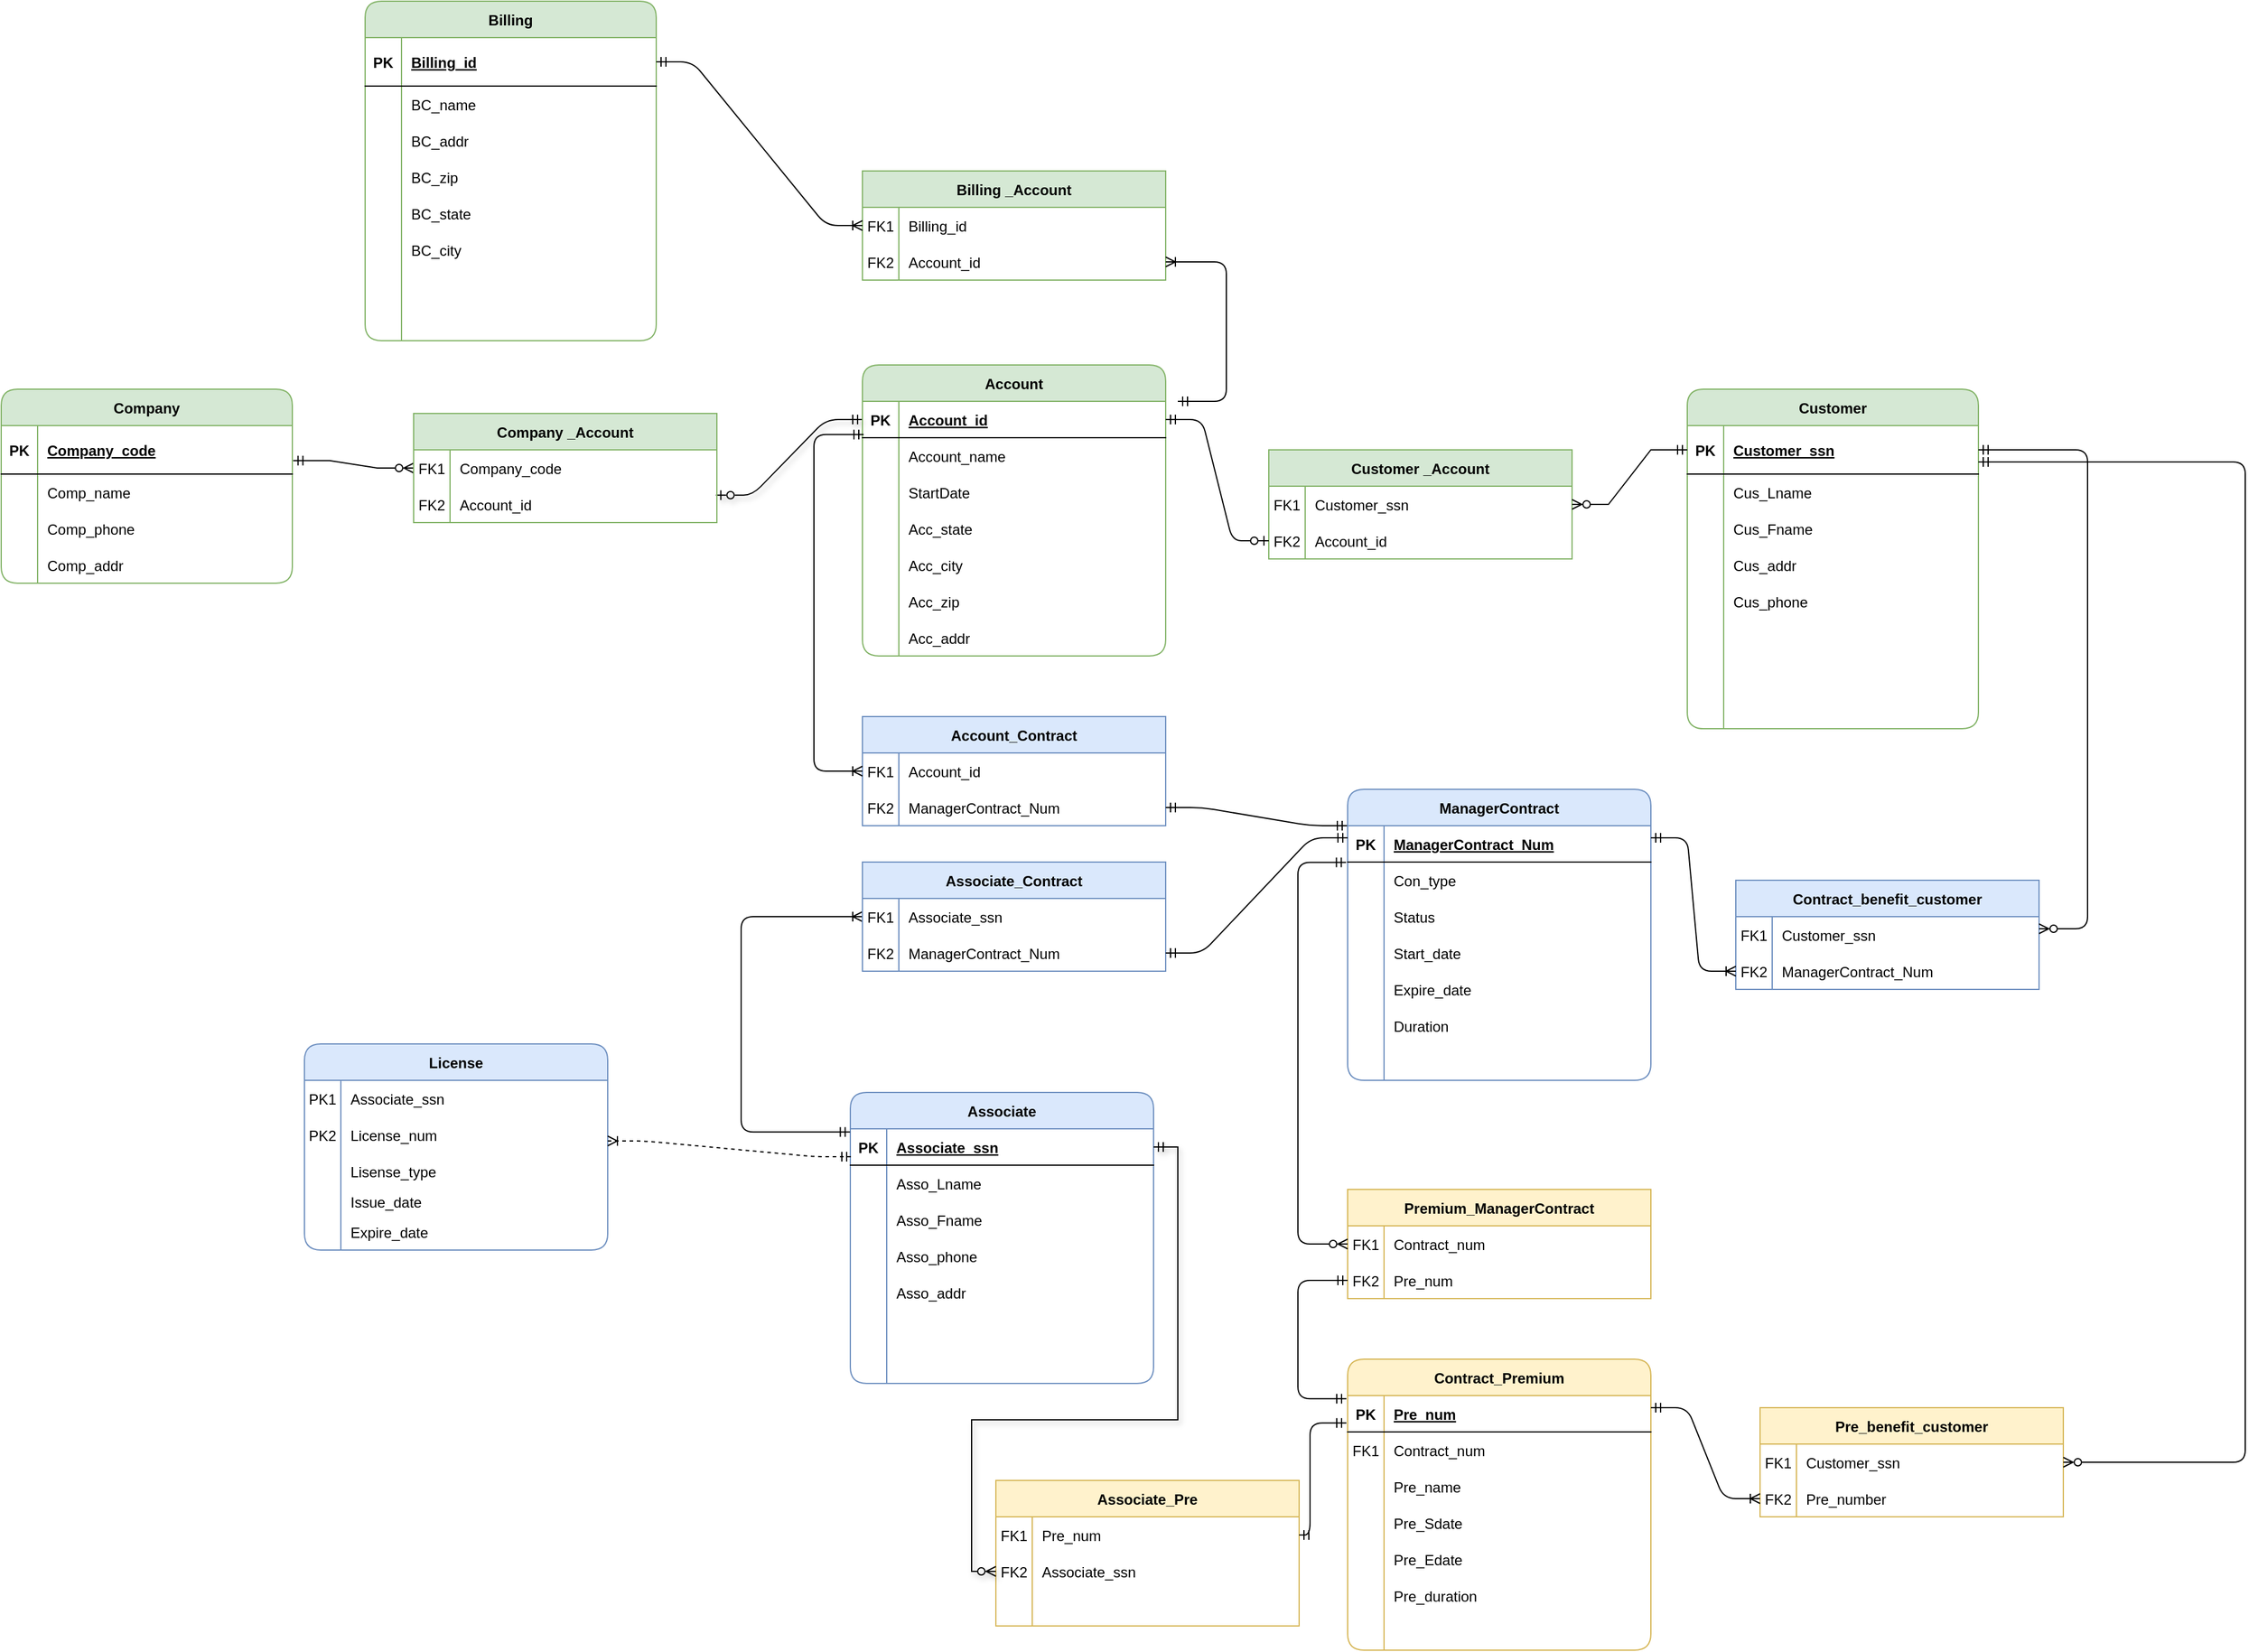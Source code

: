 <mxfile version="20.5.3" type="device"><diagram id="R2lEEEUBdFMjLlhIrx00" name="Page-1"><mxGraphModel dx="2276" dy="1933" grid="1" gridSize="10" guides="1" tooltips="1" connect="1" arrows="1" fold="1" page="1" pageScale="1" pageWidth="850" pageHeight="1100" math="0" shadow="0" extFonts="Permanent Marker^https://fonts.googleapis.com/css?family=Permanent+Marker"><root><mxCell id="0"/><mxCell id="1" parent="0"/><mxCell id="C-vyLk0tnHw3VtMMgP7b-12" value="" style="edgeStyle=entityRelationEdgeStyle;endArrow=ERzeroToOne;startArrow=ERmandOne;endFill=0;startFill=0;entryX=0.997;entryY=0.245;entryDx=0;entryDy=0;entryPerimeter=0;shadow=1;" parent="1" source="C-vyLk0tnHw3VtMMgP7b-3" target="C-vyLk0tnHw3VtMMgP7b-20" edge="1"><mxGeometry width="100" height="100" relative="1" as="geometry"><mxPoint x="400" y="180" as="sourcePoint"/><mxPoint x="460" y="205" as="targetPoint"/></mxGeometry></mxCell><mxCell id="C-vyLk0tnHw3VtMMgP7b-2" value="Account" style="shape=table;startSize=30;container=1;collapsible=1;childLayout=tableLayout;fixedRows=1;rowLines=0;fontStyle=1;align=center;resizeLast=1;fillColor=#d5e8d4;strokeColor=#82b366;rounded=1;" parent="1" vertex="1"><mxGeometry x="90" y="280" width="250" height="240" as="geometry"/></mxCell><mxCell id="C-vyLk0tnHw3VtMMgP7b-3" value="" style="shape=partialRectangle;collapsible=0;dropTarget=0;pointerEvents=0;fillColor=none;points=[[0,0.5],[1,0.5]];portConstraint=eastwest;top=0;left=0;right=0;bottom=1;" parent="C-vyLk0tnHw3VtMMgP7b-2" vertex="1"><mxGeometry y="30" width="250" height="30" as="geometry"/></mxCell><mxCell id="C-vyLk0tnHw3VtMMgP7b-4" value="PK" style="shape=partialRectangle;overflow=hidden;connectable=0;fillColor=none;top=0;left=0;bottom=0;right=0;fontStyle=1;" parent="C-vyLk0tnHw3VtMMgP7b-3" vertex="1"><mxGeometry width="30" height="30" as="geometry"><mxRectangle width="30" height="30" as="alternateBounds"/></mxGeometry></mxCell><mxCell id="C-vyLk0tnHw3VtMMgP7b-5" value="Account_id" style="shape=partialRectangle;overflow=hidden;connectable=0;fillColor=none;top=0;left=0;bottom=0;right=0;align=left;spacingLeft=6;fontStyle=5;" parent="C-vyLk0tnHw3VtMMgP7b-3" vertex="1"><mxGeometry x="30" width="220" height="30" as="geometry"><mxRectangle width="220" height="30" as="alternateBounds"/></mxGeometry></mxCell><mxCell id="C-vyLk0tnHw3VtMMgP7b-6" value="" style="shape=partialRectangle;collapsible=0;dropTarget=0;pointerEvents=0;fillColor=none;points=[[0,0.5],[1,0.5]];portConstraint=eastwest;top=0;left=0;right=0;bottom=0;" parent="C-vyLk0tnHw3VtMMgP7b-2" vertex="1"><mxGeometry y="60" width="250" height="30" as="geometry"/></mxCell><mxCell id="C-vyLk0tnHw3VtMMgP7b-7" value="" style="shape=partialRectangle;overflow=hidden;connectable=0;fillColor=none;top=0;left=0;bottom=0;right=0;" parent="C-vyLk0tnHw3VtMMgP7b-6" vertex="1"><mxGeometry width="30" height="30" as="geometry"><mxRectangle width="30" height="30" as="alternateBounds"/></mxGeometry></mxCell><mxCell id="C-vyLk0tnHw3VtMMgP7b-8" value="Account_name" style="shape=partialRectangle;overflow=hidden;connectable=0;fillColor=none;top=0;left=0;bottom=0;right=0;align=left;spacingLeft=6;" parent="C-vyLk0tnHw3VtMMgP7b-6" vertex="1"><mxGeometry x="30" width="220" height="30" as="geometry"><mxRectangle width="220" height="30" as="alternateBounds"/></mxGeometry></mxCell><mxCell id="C-vyLk0tnHw3VtMMgP7b-9" value="" style="shape=partialRectangle;collapsible=0;dropTarget=0;pointerEvents=0;fillColor=none;points=[[0,0.5],[1,0.5]];portConstraint=eastwest;top=0;left=0;right=0;bottom=0;" parent="C-vyLk0tnHw3VtMMgP7b-2" vertex="1"><mxGeometry y="90" width="250" height="30" as="geometry"/></mxCell><mxCell id="C-vyLk0tnHw3VtMMgP7b-10" value="" style="shape=partialRectangle;overflow=hidden;connectable=0;fillColor=none;top=0;left=0;bottom=0;right=0;" parent="C-vyLk0tnHw3VtMMgP7b-9" vertex="1"><mxGeometry width="30" height="30" as="geometry"><mxRectangle width="30" height="30" as="alternateBounds"/></mxGeometry></mxCell><mxCell id="C-vyLk0tnHw3VtMMgP7b-11" value="StartDate" style="shape=partialRectangle;overflow=hidden;connectable=0;fillColor=none;top=0;left=0;bottom=0;right=0;align=left;spacingLeft=6;" parent="C-vyLk0tnHw3VtMMgP7b-9" vertex="1"><mxGeometry x="30" width="220" height="30" as="geometry"><mxRectangle width="220" height="30" as="alternateBounds"/></mxGeometry></mxCell><mxCell id="OzFw-b59dhxYq03hLuvw-40" style="shape=partialRectangle;collapsible=0;dropTarget=0;pointerEvents=0;fillColor=none;points=[[0,0.5],[1,0.5]];portConstraint=eastwest;top=0;left=0;right=0;bottom=0;" vertex="1" parent="C-vyLk0tnHw3VtMMgP7b-2"><mxGeometry y="120" width="250" height="30" as="geometry"/></mxCell><mxCell id="OzFw-b59dhxYq03hLuvw-41" style="shape=partialRectangle;overflow=hidden;connectable=0;fillColor=none;top=0;left=0;bottom=0;right=0;" vertex="1" parent="OzFw-b59dhxYq03hLuvw-40"><mxGeometry width="30" height="30" as="geometry"><mxRectangle width="30" height="30" as="alternateBounds"/></mxGeometry></mxCell><mxCell id="OzFw-b59dhxYq03hLuvw-42" value="Acc_state " style="shape=partialRectangle;overflow=hidden;connectable=0;fillColor=none;top=0;left=0;bottom=0;right=0;align=left;spacingLeft=6;" vertex="1" parent="OzFw-b59dhxYq03hLuvw-40"><mxGeometry x="30" width="220" height="30" as="geometry"><mxRectangle width="220" height="30" as="alternateBounds"/></mxGeometry></mxCell><mxCell id="OzFw-b59dhxYq03hLuvw-37" style="shape=partialRectangle;collapsible=0;dropTarget=0;pointerEvents=0;fillColor=none;points=[[0,0.5],[1,0.5]];portConstraint=eastwest;top=0;left=0;right=0;bottom=0;" vertex="1" parent="C-vyLk0tnHw3VtMMgP7b-2"><mxGeometry y="150" width="250" height="30" as="geometry"/></mxCell><mxCell id="OzFw-b59dhxYq03hLuvw-38" style="shape=partialRectangle;overflow=hidden;connectable=0;fillColor=none;top=0;left=0;bottom=0;right=0;" vertex="1" parent="OzFw-b59dhxYq03hLuvw-37"><mxGeometry width="30" height="30" as="geometry"><mxRectangle width="30" height="30" as="alternateBounds"/></mxGeometry></mxCell><mxCell id="OzFw-b59dhxYq03hLuvw-39" value="Acc_city" style="shape=partialRectangle;overflow=hidden;connectable=0;fillColor=none;top=0;left=0;bottom=0;right=0;align=left;spacingLeft=6;" vertex="1" parent="OzFw-b59dhxYq03hLuvw-37"><mxGeometry x="30" width="220" height="30" as="geometry"><mxRectangle width="220" height="30" as="alternateBounds"/></mxGeometry></mxCell><mxCell id="OzFw-b59dhxYq03hLuvw-46" style="shape=partialRectangle;collapsible=0;dropTarget=0;pointerEvents=0;fillColor=none;points=[[0,0.5],[1,0.5]];portConstraint=eastwest;top=0;left=0;right=0;bottom=0;" vertex="1" parent="C-vyLk0tnHw3VtMMgP7b-2"><mxGeometry y="180" width="250" height="30" as="geometry"/></mxCell><mxCell id="OzFw-b59dhxYq03hLuvw-47" style="shape=partialRectangle;overflow=hidden;connectable=0;fillColor=none;top=0;left=0;bottom=0;right=0;" vertex="1" parent="OzFw-b59dhxYq03hLuvw-46"><mxGeometry width="30" height="30" as="geometry"><mxRectangle width="30" height="30" as="alternateBounds"/></mxGeometry></mxCell><mxCell id="OzFw-b59dhxYq03hLuvw-48" value="Acc_zip" style="shape=partialRectangle;overflow=hidden;connectable=0;fillColor=none;top=0;left=0;bottom=0;right=0;align=left;spacingLeft=6;" vertex="1" parent="OzFw-b59dhxYq03hLuvw-46"><mxGeometry x="30" width="220" height="30" as="geometry"><mxRectangle width="220" height="30" as="alternateBounds"/></mxGeometry></mxCell><mxCell id="OzFw-b59dhxYq03hLuvw-43" style="shape=partialRectangle;collapsible=0;dropTarget=0;pointerEvents=0;fillColor=none;points=[[0,0.5],[1,0.5]];portConstraint=eastwest;top=0;left=0;right=0;bottom=0;" vertex="1" parent="C-vyLk0tnHw3VtMMgP7b-2"><mxGeometry y="210" width="250" height="30" as="geometry"/></mxCell><mxCell id="OzFw-b59dhxYq03hLuvw-44" style="shape=partialRectangle;overflow=hidden;connectable=0;fillColor=none;top=0;left=0;bottom=0;right=0;" vertex="1" parent="OzFw-b59dhxYq03hLuvw-43"><mxGeometry width="30" height="30" as="geometry"><mxRectangle width="30" height="30" as="alternateBounds"/></mxGeometry></mxCell><mxCell id="OzFw-b59dhxYq03hLuvw-45" value="Acc_addr" style="shape=partialRectangle;overflow=hidden;connectable=0;fillColor=none;top=0;left=0;bottom=0;right=0;align=left;spacingLeft=6;" vertex="1" parent="OzFw-b59dhxYq03hLuvw-43"><mxGeometry x="30" width="220" height="30" as="geometry"><mxRectangle width="220" height="30" as="alternateBounds"/></mxGeometry></mxCell><mxCell id="OzFw-b59dhxYq03hLuvw-66" value="" style="rounded=0;orthogonalLoop=1;jettySize=auto;html=1;startArrow=ERzeroToMany;startFill=0;endArrow=ERmandOne;endFill=0;entryX=1.003;entryY=0.722;entryDx=0;entryDy=0;entryPerimeter=0;edgeStyle=entityRelationEdgeStyle;" edge="1" parent="1" source="C-vyLk0tnHw3VtMMgP7b-13" target="OzFw-b59dhxYq03hLuvw-50"><mxGeometry relative="1" as="geometry"/></mxCell><mxCell id="C-vyLk0tnHw3VtMMgP7b-13" value="Company _Account" style="shape=table;startSize=30;container=1;collapsible=1;childLayout=tableLayout;fixedRows=1;rowLines=0;fontStyle=1;align=center;resizeLast=1;fillColor=#d5e8d4;strokeColor=#82b366;shadow=0;" parent="1" vertex="1"><mxGeometry x="-280" y="320" width="250" height="90" as="geometry"/></mxCell><mxCell id="C-vyLk0tnHw3VtMMgP7b-17" value="" style="shape=partialRectangle;collapsible=0;dropTarget=0;pointerEvents=0;fillColor=none;points=[[0,0.5],[1,0.5]];portConstraint=eastwest;top=0;left=0;right=0;bottom=0;" parent="C-vyLk0tnHw3VtMMgP7b-13" vertex="1"><mxGeometry y="30" width="250" height="30" as="geometry"/></mxCell><mxCell id="C-vyLk0tnHw3VtMMgP7b-18" value="FK1" style="shape=partialRectangle;overflow=hidden;connectable=0;fillColor=none;top=0;left=0;bottom=0;right=0;" parent="C-vyLk0tnHw3VtMMgP7b-17" vertex="1"><mxGeometry width="30" height="30" as="geometry"><mxRectangle width="30" height="30" as="alternateBounds"/></mxGeometry></mxCell><mxCell id="C-vyLk0tnHw3VtMMgP7b-19" value="Company_code" style="shape=partialRectangle;overflow=hidden;connectable=0;fillColor=none;top=0;left=0;bottom=0;right=0;align=left;spacingLeft=6;" parent="C-vyLk0tnHw3VtMMgP7b-17" vertex="1"><mxGeometry x="30" width="220" height="30" as="geometry"><mxRectangle width="220" height="30" as="alternateBounds"/></mxGeometry></mxCell><mxCell id="C-vyLk0tnHw3VtMMgP7b-20" value="" style="shape=partialRectangle;collapsible=0;dropTarget=0;pointerEvents=0;fillColor=none;points=[[0,0.5],[1,0.5]];portConstraint=eastwest;top=0;left=0;right=0;bottom=0;" parent="C-vyLk0tnHw3VtMMgP7b-13" vertex="1"><mxGeometry y="60" width="250" height="30" as="geometry"/></mxCell><mxCell id="C-vyLk0tnHw3VtMMgP7b-21" value="FK2" style="shape=partialRectangle;overflow=hidden;connectable=0;fillColor=none;top=0;left=0;bottom=0;right=0;" parent="C-vyLk0tnHw3VtMMgP7b-20" vertex="1"><mxGeometry width="30" height="30" as="geometry"><mxRectangle width="30" height="30" as="alternateBounds"/></mxGeometry></mxCell><mxCell id="C-vyLk0tnHw3VtMMgP7b-22" value="Account_id" style="shape=partialRectangle;overflow=hidden;connectable=0;fillColor=none;top=0;left=0;bottom=0;right=0;align=left;spacingLeft=6;" parent="C-vyLk0tnHw3VtMMgP7b-20" vertex="1"><mxGeometry x="30" width="220" height="30" as="geometry"><mxRectangle width="220" height="30" as="alternateBounds"/></mxGeometry></mxCell><mxCell id="OzFw-b59dhxYq03hLuvw-14" value="" style="shape=tableRow;horizontal=0;startSize=0;swimlaneHead=0;swimlaneBody=0;fillColor=none;collapsible=0;dropTarget=0;points=[[0,0.5],[1,0.5]];portConstraint=eastwest;top=0;left=0;right=0;bottom=0;" vertex="1" parent="1"><mxGeometry x="590" y="50" width="180" height="30" as="geometry"/></mxCell><mxCell id="OzFw-b59dhxYq03hLuvw-15" value="" style="shape=partialRectangle;connectable=0;fillColor=none;top=0;left=0;bottom=0;right=0;editable=1;overflow=hidden;" vertex="1" parent="OzFw-b59dhxYq03hLuvw-14"><mxGeometry width="30" height="30" as="geometry"><mxRectangle width="30" height="30" as="alternateBounds"/></mxGeometry></mxCell><mxCell id="OzFw-b59dhxYq03hLuvw-49" value="Company" style="shape=table;startSize=30;container=1;collapsible=1;childLayout=tableLayout;fixedRows=1;rowLines=0;fontStyle=1;align=center;resizeLast=1;fillColor=#d5e8d4;strokeColor=#82b366;rounded=1;" vertex="1" parent="1"><mxGeometry x="-620" y="300" width="240" height="160" as="geometry"/></mxCell><mxCell id="OzFw-b59dhxYq03hLuvw-50" value="" style="shape=partialRectangle;collapsible=0;dropTarget=0;pointerEvents=0;fillColor=none;points=[[0,0.5],[1,0.5]];portConstraint=eastwest;top=0;left=0;right=0;bottom=1;" vertex="1" parent="OzFw-b59dhxYq03hLuvw-49"><mxGeometry y="30" width="240" height="40" as="geometry"/></mxCell><mxCell id="OzFw-b59dhxYq03hLuvw-51" value="PK" style="shape=partialRectangle;overflow=hidden;connectable=0;fillColor=none;top=0;left=0;bottom=0;right=0;fontStyle=1;" vertex="1" parent="OzFw-b59dhxYq03hLuvw-50"><mxGeometry width="30" height="40" as="geometry"><mxRectangle width="30" height="40" as="alternateBounds"/></mxGeometry></mxCell><mxCell id="OzFw-b59dhxYq03hLuvw-52" value="Company_code" style="shape=partialRectangle;overflow=hidden;connectable=0;fillColor=none;top=0;left=0;bottom=0;right=0;align=left;spacingLeft=6;fontStyle=5;" vertex="1" parent="OzFw-b59dhxYq03hLuvw-50"><mxGeometry x="30" width="210" height="40" as="geometry"><mxRectangle width="210" height="40" as="alternateBounds"/></mxGeometry></mxCell><mxCell id="OzFw-b59dhxYq03hLuvw-53" value="" style="shape=partialRectangle;collapsible=0;dropTarget=0;pointerEvents=0;fillColor=none;points=[[0,0.5],[1,0.5]];portConstraint=eastwest;top=0;left=0;right=0;bottom=0;" vertex="1" parent="OzFw-b59dhxYq03hLuvw-49"><mxGeometry y="70" width="240" height="30" as="geometry"/></mxCell><mxCell id="OzFw-b59dhxYq03hLuvw-54" value="" style="shape=partialRectangle;overflow=hidden;connectable=0;fillColor=none;top=0;left=0;bottom=0;right=0;" vertex="1" parent="OzFw-b59dhxYq03hLuvw-53"><mxGeometry width="30" height="30" as="geometry"><mxRectangle width="30" height="30" as="alternateBounds"/></mxGeometry></mxCell><mxCell id="OzFw-b59dhxYq03hLuvw-55" value="Comp_name" style="shape=partialRectangle;overflow=hidden;connectable=0;fillColor=none;top=0;left=0;bottom=0;right=0;align=left;spacingLeft=6;" vertex="1" parent="OzFw-b59dhxYq03hLuvw-53"><mxGeometry x="30" width="210" height="30" as="geometry"><mxRectangle width="210" height="30" as="alternateBounds"/></mxGeometry></mxCell><mxCell id="OzFw-b59dhxYq03hLuvw-56" value="" style="shape=partialRectangle;collapsible=0;dropTarget=0;pointerEvents=0;fillColor=none;points=[[0,0.5],[1,0.5]];portConstraint=eastwest;top=0;left=0;right=0;bottom=0;" vertex="1" parent="OzFw-b59dhxYq03hLuvw-49"><mxGeometry y="100" width="240" height="30" as="geometry"/></mxCell><mxCell id="OzFw-b59dhxYq03hLuvw-57" value="" style="shape=partialRectangle;overflow=hidden;connectable=0;fillColor=none;top=0;left=0;bottom=0;right=0;" vertex="1" parent="OzFw-b59dhxYq03hLuvw-56"><mxGeometry width="30" height="30" as="geometry"><mxRectangle width="30" height="30" as="alternateBounds"/></mxGeometry></mxCell><mxCell id="OzFw-b59dhxYq03hLuvw-58" value="Comp_phone" style="shape=partialRectangle;overflow=hidden;connectable=0;fillColor=none;top=0;left=0;bottom=0;right=0;align=left;spacingLeft=6;" vertex="1" parent="OzFw-b59dhxYq03hLuvw-56"><mxGeometry x="30" width="210" height="30" as="geometry"><mxRectangle width="210" height="30" as="alternateBounds"/></mxGeometry></mxCell><mxCell id="OzFw-b59dhxYq03hLuvw-59" style="shape=partialRectangle;collapsible=0;dropTarget=0;pointerEvents=0;fillColor=none;points=[[0,0.5],[1,0.5]];portConstraint=eastwest;top=0;left=0;right=0;bottom=0;" vertex="1" parent="OzFw-b59dhxYq03hLuvw-49"><mxGeometry y="130" width="240" height="30" as="geometry"/></mxCell><mxCell id="OzFw-b59dhxYq03hLuvw-60" style="shape=partialRectangle;overflow=hidden;connectable=0;fillColor=none;top=0;left=0;bottom=0;right=0;" vertex="1" parent="OzFw-b59dhxYq03hLuvw-59"><mxGeometry width="30" height="30" as="geometry"><mxRectangle width="30" height="30" as="alternateBounds"/></mxGeometry></mxCell><mxCell id="OzFw-b59dhxYq03hLuvw-61" value="Comp_addr" style="shape=partialRectangle;overflow=hidden;connectable=0;fillColor=none;top=0;left=0;bottom=0;right=0;align=left;spacingLeft=6;" vertex="1" parent="OzFw-b59dhxYq03hLuvw-59"><mxGeometry x="30" width="210" height="30" as="geometry"><mxRectangle width="210" height="30" as="alternateBounds"/></mxGeometry></mxCell><mxCell id="OzFw-b59dhxYq03hLuvw-67" value="Customer" style="shape=table;startSize=30;container=1;collapsible=1;childLayout=tableLayout;fixedRows=1;rowLines=0;fontStyle=1;align=center;resizeLast=1;fillColor=#d5e8d4;strokeColor=#82b366;rounded=1;" vertex="1" parent="1"><mxGeometry x="770" y="300" width="240" height="280" as="geometry"/></mxCell><mxCell id="OzFw-b59dhxYq03hLuvw-68" value="" style="shape=partialRectangle;collapsible=0;dropTarget=0;pointerEvents=0;fillColor=none;points=[[0,0.5],[1,0.5]];portConstraint=eastwest;top=0;left=0;right=0;bottom=1;" vertex="1" parent="OzFw-b59dhxYq03hLuvw-67"><mxGeometry y="30" width="240" height="40" as="geometry"/></mxCell><mxCell id="OzFw-b59dhxYq03hLuvw-69" value="PK" style="shape=partialRectangle;overflow=hidden;connectable=0;fillColor=none;top=0;left=0;bottom=0;right=0;fontStyle=1;" vertex="1" parent="OzFw-b59dhxYq03hLuvw-68"><mxGeometry width="30" height="40" as="geometry"><mxRectangle width="30" height="40" as="alternateBounds"/></mxGeometry></mxCell><mxCell id="OzFw-b59dhxYq03hLuvw-70" value="Customer_ssn" style="shape=partialRectangle;overflow=hidden;connectable=0;fillColor=none;top=0;left=0;bottom=0;right=0;align=left;spacingLeft=6;fontStyle=5;" vertex="1" parent="OzFw-b59dhxYq03hLuvw-68"><mxGeometry x="30" width="210" height="40" as="geometry"><mxRectangle width="210" height="40" as="alternateBounds"/></mxGeometry></mxCell><mxCell id="OzFw-b59dhxYq03hLuvw-71" value="" style="shape=partialRectangle;collapsible=0;dropTarget=0;pointerEvents=0;fillColor=none;points=[[0,0.5],[1,0.5]];portConstraint=eastwest;top=0;left=0;right=0;bottom=0;" vertex="1" parent="OzFw-b59dhxYq03hLuvw-67"><mxGeometry y="70" width="240" height="30" as="geometry"/></mxCell><mxCell id="OzFw-b59dhxYq03hLuvw-72" value="" style="shape=partialRectangle;overflow=hidden;connectable=0;fillColor=none;top=0;left=0;bottom=0;right=0;" vertex="1" parent="OzFw-b59dhxYq03hLuvw-71"><mxGeometry width="30" height="30" as="geometry"><mxRectangle width="30" height="30" as="alternateBounds"/></mxGeometry></mxCell><mxCell id="OzFw-b59dhxYq03hLuvw-73" value="Cus_Lname" style="shape=partialRectangle;overflow=hidden;connectable=0;fillColor=none;top=0;left=0;bottom=0;right=0;align=left;spacingLeft=6;" vertex="1" parent="OzFw-b59dhxYq03hLuvw-71"><mxGeometry x="30" width="210" height="30" as="geometry"><mxRectangle width="210" height="30" as="alternateBounds"/></mxGeometry></mxCell><mxCell id="OzFw-b59dhxYq03hLuvw-74" value="" style="shape=partialRectangle;collapsible=0;dropTarget=0;pointerEvents=0;fillColor=none;points=[[0,0.5],[1,0.5]];portConstraint=eastwest;top=0;left=0;right=0;bottom=0;" vertex="1" parent="OzFw-b59dhxYq03hLuvw-67"><mxGeometry y="100" width="240" height="30" as="geometry"/></mxCell><mxCell id="OzFw-b59dhxYq03hLuvw-75" value="" style="shape=partialRectangle;overflow=hidden;connectable=0;fillColor=none;top=0;left=0;bottom=0;right=0;" vertex="1" parent="OzFw-b59dhxYq03hLuvw-74"><mxGeometry width="30" height="30" as="geometry"><mxRectangle width="30" height="30" as="alternateBounds"/></mxGeometry></mxCell><mxCell id="OzFw-b59dhxYq03hLuvw-76" value="Cus_Fname" style="shape=partialRectangle;overflow=hidden;connectable=0;fillColor=none;top=0;left=0;bottom=0;right=0;align=left;spacingLeft=6;" vertex="1" parent="OzFw-b59dhxYq03hLuvw-74"><mxGeometry x="30" width="210" height="30" as="geometry"><mxRectangle width="210" height="30" as="alternateBounds"/></mxGeometry></mxCell><mxCell id="OzFw-b59dhxYq03hLuvw-77" style="shape=partialRectangle;collapsible=0;dropTarget=0;pointerEvents=0;fillColor=none;points=[[0,0.5],[1,0.5]];portConstraint=eastwest;top=0;left=0;right=0;bottom=0;" vertex="1" parent="OzFw-b59dhxYq03hLuvw-67"><mxGeometry y="130" width="240" height="30" as="geometry"/></mxCell><mxCell id="OzFw-b59dhxYq03hLuvw-78" style="shape=partialRectangle;overflow=hidden;connectable=0;fillColor=none;top=0;left=0;bottom=0;right=0;" vertex="1" parent="OzFw-b59dhxYq03hLuvw-77"><mxGeometry width="30" height="30" as="geometry"><mxRectangle width="30" height="30" as="alternateBounds"/></mxGeometry></mxCell><mxCell id="OzFw-b59dhxYq03hLuvw-79" value="Cus_addr" style="shape=partialRectangle;overflow=hidden;connectable=0;fillColor=none;top=0;left=0;bottom=0;right=0;align=left;spacingLeft=6;" vertex="1" parent="OzFw-b59dhxYq03hLuvw-77"><mxGeometry x="30" width="210" height="30" as="geometry"><mxRectangle width="210" height="30" as="alternateBounds"/></mxGeometry></mxCell><mxCell id="OzFw-b59dhxYq03hLuvw-89" style="shape=partialRectangle;collapsible=0;dropTarget=0;pointerEvents=0;fillColor=none;points=[[0,0.5],[1,0.5]];portConstraint=eastwest;top=0;left=0;right=0;bottom=0;" vertex="1" parent="OzFw-b59dhxYq03hLuvw-67"><mxGeometry y="160" width="240" height="30" as="geometry"/></mxCell><mxCell id="OzFw-b59dhxYq03hLuvw-90" style="shape=partialRectangle;overflow=hidden;connectable=0;fillColor=none;top=0;left=0;bottom=0;right=0;" vertex="1" parent="OzFw-b59dhxYq03hLuvw-89"><mxGeometry width="30" height="30" as="geometry"><mxRectangle width="30" height="30" as="alternateBounds"/></mxGeometry></mxCell><mxCell id="OzFw-b59dhxYq03hLuvw-91" value="Cus_phone" style="shape=partialRectangle;overflow=hidden;connectable=0;fillColor=none;top=0;left=0;bottom=0;right=0;align=left;spacingLeft=6;" vertex="1" parent="OzFw-b59dhxYq03hLuvw-89"><mxGeometry x="30" width="210" height="30" as="geometry"><mxRectangle width="210" height="30" as="alternateBounds"/></mxGeometry></mxCell><mxCell id="OzFw-b59dhxYq03hLuvw-86" style="shape=partialRectangle;collapsible=0;dropTarget=0;pointerEvents=0;fillColor=none;points=[[0,0.5],[1,0.5]];portConstraint=eastwest;top=0;left=0;right=0;bottom=0;" vertex="1" parent="OzFw-b59dhxYq03hLuvw-67"><mxGeometry y="190" width="240" height="30" as="geometry"/></mxCell><mxCell id="OzFw-b59dhxYq03hLuvw-87" style="shape=partialRectangle;overflow=hidden;connectable=0;fillColor=none;top=0;left=0;bottom=0;right=0;" vertex="1" parent="OzFw-b59dhxYq03hLuvw-86"><mxGeometry width="30" height="30" as="geometry"><mxRectangle width="30" height="30" as="alternateBounds"/></mxGeometry></mxCell><mxCell id="OzFw-b59dhxYq03hLuvw-88" style="shape=partialRectangle;overflow=hidden;connectable=0;fillColor=none;top=0;left=0;bottom=0;right=0;align=left;spacingLeft=6;" vertex="1" parent="OzFw-b59dhxYq03hLuvw-86"><mxGeometry x="30" width="210" height="30" as="geometry"><mxRectangle width="210" height="30" as="alternateBounds"/></mxGeometry></mxCell><mxCell id="OzFw-b59dhxYq03hLuvw-83" style="shape=partialRectangle;collapsible=0;dropTarget=0;pointerEvents=0;fillColor=none;points=[[0,0.5],[1,0.5]];portConstraint=eastwest;top=0;left=0;right=0;bottom=0;" vertex="1" parent="OzFw-b59dhxYq03hLuvw-67"><mxGeometry y="220" width="240" height="30" as="geometry"/></mxCell><mxCell id="OzFw-b59dhxYq03hLuvw-84" style="shape=partialRectangle;overflow=hidden;connectable=0;fillColor=none;top=0;left=0;bottom=0;right=0;" vertex="1" parent="OzFw-b59dhxYq03hLuvw-83"><mxGeometry width="30" height="30" as="geometry"><mxRectangle width="30" height="30" as="alternateBounds"/></mxGeometry></mxCell><mxCell id="OzFw-b59dhxYq03hLuvw-85" style="shape=partialRectangle;overflow=hidden;connectable=0;fillColor=none;top=0;left=0;bottom=0;right=0;align=left;spacingLeft=6;" vertex="1" parent="OzFw-b59dhxYq03hLuvw-83"><mxGeometry x="30" width="210" height="30" as="geometry"><mxRectangle width="210" height="30" as="alternateBounds"/></mxGeometry></mxCell><mxCell id="OzFw-b59dhxYq03hLuvw-80" style="shape=partialRectangle;collapsible=0;dropTarget=0;pointerEvents=0;fillColor=none;points=[[0,0.5],[1,0.5]];portConstraint=eastwest;top=0;left=0;right=0;bottom=0;" vertex="1" parent="OzFw-b59dhxYq03hLuvw-67"><mxGeometry y="250" width="240" height="30" as="geometry"/></mxCell><mxCell id="OzFw-b59dhxYq03hLuvw-81" style="shape=partialRectangle;overflow=hidden;connectable=0;fillColor=none;top=0;left=0;bottom=0;right=0;" vertex="1" parent="OzFw-b59dhxYq03hLuvw-80"><mxGeometry width="30" height="30" as="geometry"><mxRectangle width="30" height="30" as="alternateBounds"/></mxGeometry></mxCell><mxCell id="OzFw-b59dhxYq03hLuvw-82" style="shape=partialRectangle;overflow=hidden;connectable=0;fillColor=none;top=0;left=0;bottom=0;right=0;align=left;spacingLeft=6;" vertex="1" parent="OzFw-b59dhxYq03hLuvw-80"><mxGeometry x="30" width="210" height="30" as="geometry"><mxRectangle width="210" height="30" as="alternateBounds"/></mxGeometry></mxCell><mxCell id="OzFw-b59dhxYq03hLuvw-93" value="Customer _Account" style="shape=table;startSize=30;container=1;collapsible=1;childLayout=tableLayout;fixedRows=1;rowLines=0;fontStyle=1;align=center;resizeLast=1;fillColor=#d5e8d4;strokeColor=#82b366;" vertex="1" parent="1"><mxGeometry x="425" y="350" width="250" height="90" as="geometry"/></mxCell><mxCell id="OzFw-b59dhxYq03hLuvw-94" value="" style="shape=partialRectangle;collapsible=0;dropTarget=0;pointerEvents=0;fillColor=none;points=[[0,0.5],[1,0.5]];portConstraint=eastwest;top=0;left=0;right=0;bottom=0;" vertex="1" parent="OzFw-b59dhxYq03hLuvw-93"><mxGeometry y="30" width="250" height="30" as="geometry"/></mxCell><mxCell id="OzFw-b59dhxYq03hLuvw-95" value="FK1" style="shape=partialRectangle;overflow=hidden;connectable=0;fillColor=none;top=0;left=0;bottom=0;right=0;" vertex="1" parent="OzFw-b59dhxYq03hLuvw-94"><mxGeometry width="30" height="30" as="geometry"><mxRectangle width="30" height="30" as="alternateBounds"/></mxGeometry></mxCell><mxCell id="OzFw-b59dhxYq03hLuvw-96" value="Customer_ssn" style="shape=partialRectangle;overflow=hidden;connectable=0;fillColor=none;top=0;left=0;bottom=0;right=0;align=left;spacingLeft=6;" vertex="1" parent="OzFw-b59dhxYq03hLuvw-94"><mxGeometry x="30" width="220" height="30" as="geometry"><mxRectangle width="220" height="30" as="alternateBounds"/></mxGeometry></mxCell><mxCell id="OzFw-b59dhxYq03hLuvw-97" value="" style="shape=partialRectangle;collapsible=0;dropTarget=0;pointerEvents=0;fillColor=none;points=[[0,0.5],[1,0.5]];portConstraint=eastwest;top=0;left=0;right=0;bottom=0;" vertex="1" parent="OzFw-b59dhxYq03hLuvw-93"><mxGeometry y="60" width="250" height="30" as="geometry"/></mxCell><mxCell id="OzFw-b59dhxYq03hLuvw-98" value="FK2" style="shape=partialRectangle;overflow=hidden;connectable=0;fillColor=none;top=0;left=0;bottom=0;right=0;" vertex="1" parent="OzFw-b59dhxYq03hLuvw-97"><mxGeometry width="30" height="30" as="geometry"><mxRectangle width="30" height="30" as="alternateBounds"/></mxGeometry></mxCell><mxCell id="OzFw-b59dhxYq03hLuvw-99" value="Account_id" style="shape=partialRectangle;overflow=hidden;connectable=0;fillColor=none;top=0;left=0;bottom=0;right=0;align=left;spacingLeft=6;" vertex="1" parent="OzFw-b59dhxYq03hLuvw-97"><mxGeometry x="30" width="220" height="30" as="geometry"><mxRectangle width="220" height="30" as="alternateBounds"/></mxGeometry></mxCell><mxCell id="OzFw-b59dhxYq03hLuvw-101" value="" style="edgeStyle=entityRelationEdgeStyle;endArrow=ERzeroToOne;startArrow=ERmandOne;endFill=0;startFill=0;" edge="1" parent="1" source="C-vyLk0tnHw3VtMMgP7b-3" target="OzFw-b59dhxYq03hLuvw-97"><mxGeometry width="100" height="100" relative="1" as="geometry"><mxPoint x="340.75" y="320" as="sourcePoint"/><mxPoint x="220" y="382.35" as="targetPoint"/></mxGeometry></mxCell><mxCell id="OzFw-b59dhxYq03hLuvw-102" value="" style="rounded=0;orthogonalLoop=1;jettySize=auto;html=1;startArrow=ERmandOne;startFill=0;endArrow=ERzeroToMany;endFill=0;edgeStyle=entityRelationEdgeStyle;" edge="1" parent="1" source="OzFw-b59dhxYq03hLuvw-68" target="OzFw-b59dhxYq03hLuvw-94"><mxGeometry relative="1" as="geometry"><mxPoint x="829.28" y="326.12" as="sourcePoint"/><mxPoint x="730" y="320.0" as="targetPoint"/></mxGeometry></mxCell><mxCell id="OzFw-b59dhxYq03hLuvw-103" value="Billing _Account" style="shape=table;startSize=30;container=1;collapsible=1;childLayout=tableLayout;fixedRows=1;rowLines=0;fontStyle=1;align=center;resizeLast=1;fillColor=#d5e8d4;strokeColor=#82b366;" vertex="1" parent="1"><mxGeometry x="90" y="120" width="250" height="90" as="geometry"/></mxCell><mxCell id="OzFw-b59dhxYq03hLuvw-104" value="" style="shape=partialRectangle;collapsible=0;dropTarget=0;pointerEvents=0;fillColor=none;points=[[0,0.5],[1,0.5]];portConstraint=eastwest;top=0;left=0;right=0;bottom=0;" vertex="1" parent="OzFw-b59dhxYq03hLuvw-103"><mxGeometry y="30" width="250" height="30" as="geometry"/></mxCell><mxCell id="OzFw-b59dhxYq03hLuvw-105" value="FK1" style="shape=partialRectangle;overflow=hidden;connectable=0;fillColor=none;top=0;left=0;bottom=0;right=0;" vertex="1" parent="OzFw-b59dhxYq03hLuvw-104"><mxGeometry width="30" height="30" as="geometry"><mxRectangle width="30" height="30" as="alternateBounds"/></mxGeometry></mxCell><mxCell id="OzFw-b59dhxYq03hLuvw-106" value="Billing_id" style="shape=partialRectangle;overflow=hidden;connectable=0;fillColor=none;top=0;left=0;bottom=0;right=0;align=left;spacingLeft=6;" vertex="1" parent="OzFw-b59dhxYq03hLuvw-104"><mxGeometry x="30" width="220" height="30" as="geometry"><mxRectangle width="220" height="30" as="alternateBounds"/></mxGeometry></mxCell><mxCell id="OzFw-b59dhxYq03hLuvw-107" value="" style="shape=partialRectangle;collapsible=0;dropTarget=0;pointerEvents=0;fillColor=none;points=[[0,0.5],[1,0.5]];portConstraint=eastwest;top=0;left=0;right=0;bottom=0;" vertex="1" parent="OzFw-b59dhxYq03hLuvw-103"><mxGeometry y="60" width="250" height="30" as="geometry"/></mxCell><mxCell id="OzFw-b59dhxYq03hLuvw-108" value="FK2" style="shape=partialRectangle;overflow=hidden;connectable=0;fillColor=none;top=0;left=0;bottom=0;right=0;" vertex="1" parent="OzFw-b59dhxYq03hLuvw-107"><mxGeometry width="30" height="30" as="geometry"><mxRectangle width="30" height="30" as="alternateBounds"/></mxGeometry></mxCell><mxCell id="OzFw-b59dhxYq03hLuvw-109" value="Account_id" style="shape=partialRectangle;overflow=hidden;connectable=0;fillColor=none;top=0;left=0;bottom=0;right=0;align=left;spacingLeft=6;" vertex="1" parent="OzFw-b59dhxYq03hLuvw-107"><mxGeometry x="30" width="220" height="30" as="geometry"><mxRectangle width="220" height="30" as="alternateBounds"/></mxGeometry></mxCell><mxCell id="OzFw-b59dhxYq03hLuvw-111" value="" style="edgeStyle=orthogonalEdgeStyle;endArrow=ERoneToMany;startArrow=ERmandOne;endFill=0;startFill=0;" edge="1" parent="1" target="OzFw-b59dhxYq03hLuvw-107"><mxGeometry width="100" height="100" relative="1" as="geometry"><mxPoint x="350" y="310" as="sourcePoint"/><mxPoint x="435" y="435" as="targetPoint"/><Array as="points"><mxPoint x="390" y="310"/><mxPoint x="390" y="195"/></Array></mxGeometry></mxCell><mxCell id="OzFw-b59dhxYq03hLuvw-112" value="Billing" style="shape=table;startSize=30;container=1;collapsible=1;childLayout=tableLayout;fixedRows=1;rowLines=0;fontStyle=1;align=center;resizeLast=1;fillColor=#d5e8d4;strokeColor=#82b366;rounded=1;" vertex="1" parent="1"><mxGeometry x="-320" y="-20" width="240" height="280" as="geometry"/></mxCell><mxCell id="OzFw-b59dhxYq03hLuvw-113" value="" style="shape=partialRectangle;collapsible=0;dropTarget=0;pointerEvents=0;fillColor=none;points=[[0,0.5],[1,0.5]];portConstraint=eastwest;top=0;left=0;right=0;bottom=1;" vertex="1" parent="OzFw-b59dhxYq03hLuvw-112"><mxGeometry y="30" width="240" height="40" as="geometry"/></mxCell><mxCell id="OzFw-b59dhxYq03hLuvw-114" value="PK" style="shape=partialRectangle;overflow=hidden;connectable=0;fillColor=none;top=0;left=0;bottom=0;right=0;fontStyle=1;" vertex="1" parent="OzFw-b59dhxYq03hLuvw-113"><mxGeometry width="30" height="40" as="geometry"><mxRectangle width="30" height="40" as="alternateBounds"/></mxGeometry></mxCell><mxCell id="OzFw-b59dhxYq03hLuvw-115" value="Billing_id" style="shape=partialRectangle;overflow=hidden;connectable=0;fillColor=none;top=0;left=0;bottom=0;right=0;align=left;spacingLeft=6;fontStyle=5;" vertex="1" parent="OzFw-b59dhxYq03hLuvw-113"><mxGeometry x="30" width="210" height="40" as="geometry"><mxRectangle width="210" height="40" as="alternateBounds"/></mxGeometry></mxCell><mxCell id="OzFw-b59dhxYq03hLuvw-116" value="" style="shape=partialRectangle;collapsible=0;dropTarget=0;pointerEvents=0;fillColor=none;points=[[0,0.5],[1,0.5]];portConstraint=eastwest;top=0;left=0;right=0;bottom=0;" vertex="1" parent="OzFw-b59dhxYq03hLuvw-112"><mxGeometry y="70" width="240" height="30" as="geometry"/></mxCell><mxCell id="OzFw-b59dhxYq03hLuvw-117" value="" style="shape=partialRectangle;overflow=hidden;connectable=0;fillColor=none;top=0;left=0;bottom=0;right=0;" vertex="1" parent="OzFw-b59dhxYq03hLuvw-116"><mxGeometry width="30" height="30" as="geometry"><mxRectangle width="30" height="30" as="alternateBounds"/></mxGeometry></mxCell><mxCell id="OzFw-b59dhxYq03hLuvw-118" value="BC_name" style="shape=partialRectangle;overflow=hidden;connectable=0;fillColor=none;top=0;left=0;bottom=0;right=0;align=left;spacingLeft=6;" vertex="1" parent="OzFw-b59dhxYq03hLuvw-116"><mxGeometry x="30" width="210" height="30" as="geometry"><mxRectangle width="210" height="30" as="alternateBounds"/></mxGeometry></mxCell><mxCell id="OzFw-b59dhxYq03hLuvw-119" value="" style="shape=partialRectangle;collapsible=0;dropTarget=0;pointerEvents=0;fillColor=none;points=[[0,0.5],[1,0.5]];portConstraint=eastwest;top=0;left=0;right=0;bottom=0;" vertex="1" parent="OzFw-b59dhxYq03hLuvw-112"><mxGeometry y="100" width="240" height="30" as="geometry"/></mxCell><mxCell id="OzFw-b59dhxYq03hLuvw-120" value="" style="shape=partialRectangle;overflow=hidden;connectable=0;fillColor=none;top=0;left=0;bottom=0;right=0;" vertex="1" parent="OzFw-b59dhxYq03hLuvw-119"><mxGeometry width="30" height="30" as="geometry"><mxRectangle width="30" height="30" as="alternateBounds"/></mxGeometry></mxCell><mxCell id="OzFw-b59dhxYq03hLuvw-121" value="BC_addr" style="shape=partialRectangle;overflow=hidden;connectable=0;fillColor=none;top=0;left=0;bottom=0;right=0;align=left;spacingLeft=6;" vertex="1" parent="OzFw-b59dhxYq03hLuvw-119"><mxGeometry x="30" width="210" height="30" as="geometry"><mxRectangle width="210" height="30" as="alternateBounds"/></mxGeometry></mxCell><mxCell id="OzFw-b59dhxYq03hLuvw-122" style="shape=partialRectangle;collapsible=0;dropTarget=0;pointerEvents=0;fillColor=none;points=[[0,0.5],[1,0.5]];portConstraint=eastwest;top=0;left=0;right=0;bottom=0;" vertex="1" parent="OzFw-b59dhxYq03hLuvw-112"><mxGeometry y="130" width="240" height="30" as="geometry"/></mxCell><mxCell id="OzFw-b59dhxYq03hLuvw-123" style="shape=partialRectangle;overflow=hidden;connectable=0;fillColor=none;top=0;left=0;bottom=0;right=0;" vertex="1" parent="OzFw-b59dhxYq03hLuvw-122"><mxGeometry width="30" height="30" as="geometry"><mxRectangle width="30" height="30" as="alternateBounds"/></mxGeometry></mxCell><mxCell id="OzFw-b59dhxYq03hLuvw-124" value="BC_zip" style="shape=partialRectangle;overflow=hidden;connectable=0;fillColor=none;top=0;left=0;bottom=0;right=0;align=left;spacingLeft=6;" vertex="1" parent="OzFw-b59dhxYq03hLuvw-122"><mxGeometry x="30" width="210" height="30" as="geometry"><mxRectangle width="210" height="30" as="alternateBounds"/></mxGeometry></mxCell><mxCell id="OzFw-b59dhxYq03hLuvw-125" style="shape=partialRectangle;collapsible=0;dropTarget=0;pointerEvents=0;fillColor=none;points=[[0,0.5],[1,0.5]];portConstraint=eastwest;top=0;left=0;right=0;bottom=0;" vertex="1" parent="OzFw-b59dhxYq03hLuvw-112"><mxGeometry y="160" width="240" height="30" as="geometry"/></mxCell><mxCell id="OzFw-b59dhxYq03hLuvw-126" style="shape=partialRectangle;overflow=hidden;connectable=0;fillColor=none;top=0;left=0;bottom=0;right=0;" vertex="1" parent="OzFw-b59dhxYq03hLuvw-125"><mxGeometry width="30" height="30" as="geometry"><mxRectangle width="30" height="30" as="alternateBounds"/></mxGeometry></mxCell><mxCell id="OzFw-b59dhxYq03hLuvw-127" value="BC_state" style="shape=partialRectangle;overflow=hidden;connectable=0;fillColor=none;top=0;left=0;bottom=0;right=0;align=left;spacingLeft=6;" vertex="1" parent="OzFw-b59dhxYq03hLuvw-125"><mxGeometry x="30" width="210" height="30" as="geometry"><mxRectangle width="210" height="30" as="alternateBounds"/></mxGeometry></mxCell><mxCell id="OzFw-b59dhxYq03hLuvw-128" style="shape=partialRectangle;collapsible=0;dropTarget=0;pointerEvents=0;fillColor=none;points=[[0,0.5],[1,0.5]];portConstraint=eastwest;top=0;left=0;right=0;bottom=0;" vertex="1" parent="OzFw-b59dhxYq03hLuvw-112"><mxGeometry y="190" width="240" height="30" as="geometry"/></mxCell><mxCell id="OzFw-b59dhxYq03hLuvw-129" style="shape=partialRectangle;overflow=hidden;connectable=0;fillColor=none;top=0;left=0;bottom=0;right=0;" vertex="1" parent="OzFw-b59dhxYq03hLuvw-128"><mxGeometry width="30" height="30" as="geometry"><mxRectangle width="30" height="30" as="alternateBounds"/></mxGeometry></mxCell><mxCell id="OzFw-b59dhxYq03hLuvw-130" value="BC_city" style="shape=partialRectangle;overflow=hidden;connectable=0;fillColor=none;top=0;left=0;bottom=0;right=0;align=left;spacingLeft=6;" vertex="1" parent="OzFw-b59dhxYq03hLuvw-128"><mxGeometry x="30" width="210" height="30" as="geometry"><mxRectangle width="210" height="30" as="alternateBounds"/></mxGeometry></mxCell><mxCell id="OzFw-b59dhxYq03hLuvw-131" style="shape=partialRectangle;collapsible=0;dropTarget=0;pointerEvents=0;fillColor=none;points=[[0,0.5],[1,0.5]];portConstraint=eastwest;top=0;left=0;right=0;bottom=0;" vertex="1" parent="OzFw-b59dhxYq03hLuvw-112"><mxGeometry y="220" width="240" height="30" as="geometry"/></mxCell><mxCell id="OzFw-b59dhxYq03hLuvw-132" style="shape=partialRectangle;overflow=hidden;connectable=0;fillColor=none;top=0;left=0;bottom=0;right=0;" vertex="1" parent="OzFw-b59dhxYq03hLuvw-131"><mxGeometry width="30" height="30" as="geometry"><mxRectangle width="30" height="30" as="alternateBounds"/></mxGeometry></mxCell><mxCell id="OzFw-b59dhxYq03hLuvw-133" style="shape=partialRectangle;overflow=hidden;connectable=0;fillColor=none;top=0;left=0;bottom=0;right=0;align=left;spacingLeft=6;" vertex="1" parent="OzFw-b59dhxYq03hLuvw-131"><mxGeometry x="30" width="210" height="30" as="geometry"><mxRectangle width="210" height="30" as="alternateBounds"/></mxGeometry></mxCell><mxCell id="OzFw-b59dhxYq03hLuvw-134" style="shape=partialRectangle;collapsible=0;dropTarget=0;pointerEvents=0;fillColor=none;points=[[0,0.5],[1,0.5]];portConstraint=eastwest;top=0;left=0;right=0;bottom=0;" vertex="1" parent="OzFw-b59dhxYq03hLuvw-112"><mxGeometry y="250" width="240" height="30" as="geometry"/></mxCell><mxCell id="OzFw-b59dhxYq03hLuvw-135" style="shape=partialRectangle;overflow=hidden;connectable=0;fillColor=none;top=0;left=0;bottom=0;right=0;" vertex="1" parent="OzFw-b59dhxYq03hLuvw-134"><mxGeometry width="30" height="30" as="geometry"><mxRectangle width="30" height="30" as="alternateBounds"/></mxGeometry></mxCell><mxCell id="OzFw-b59dhxYq03hLuvw-136" style="shape=partialRectangle;overflow=hidden;connectable=0;fillColor=none;top=0;left=0;bottom=0;right=0;align=left;spacingLeft=6;" vertex="1" parent="OzFw-b59dhxYq03hLuvw-134"><mxGeometry x="30" width="210" height="30" as="geometry"><mxRectangle width="210" height="30" as="alternateBounds"/></mxGeometry></mxCell><mxCell id="OzFw-b59dhxYq03hLuvw-137" value="" style="edgeStyle=entityRelationEdgeStyle;endArrow=ERmandOne;startArrow=ERoneToMany;endFill=0;startFill=0;entryX=1;entryY=0.5;entryDx=0;entryDy=0;" edge="1" parent="1" source="OzFw-b59dhxYq03hLuvw-104" target="OzFw-b59dhxYq03hLuvw-113"><mxGeometry width="100" height="100" relative="1" as="geometry"><mxPoint x="100" y="335" as="sourcePoint"/><mxPoint x="-20.75" y="397.35" as="targetPoint"/></mxGeometry></mxCell><mxCell id="OzFw-b59dhxYq03hLuvw-165" value="Associate" style="shape=table;startSize=30;container=1;collapsible=1;childLayout=tableLayout;fixedRows=1;rowLines=0;fontStyle=1;align=center;resizeLast=1;fillColor=#dae8fc;strokeColor=#6c8ebf;rounded=1;" vertex="1" parent="1"><mxGeometry x="80" y="880" width="250" height="240" as="geometry"/></mxCell><mxCell id="OzFw-b59dhxYq03hLuvw-166" value="" style="shape=partialRectangle;collapsible=0;dropTarget=0;pointerEvents=0;fillColor=none;points=[[0,0.5],[1,0.5]];portConstraint=eastwest;top=0;left=0;right=0;bottom=1;" vertex="1" parent="OzFw-b59dhxYq03hLuvw-165"><mxGeometry y="30" width="250" height="30" as="geometry"/></mxCell><mxCell id="OzFw-b59dhxYq03hLuvw-167" value="PK" style="shape=partialRectangle;overflow=hidden;connectable=0;fillColor=none;top=0;left=0;bottom=0;right=0;fontStyle=1;" vertex="1" parent="OzFw-b59dhxYq03hLuvw-166"><mxGeometry width="30" height="30" as="geometry"><mxRectangle width="30" height="30" as="alternateBounds"/></mxGeometry></mxCell><mxCell id="OzFw-b59dhxYq03hLuvw-168" value="Associate_ssn" style="shape=partialRectangle;overflow=hidden;connectable=0;fillColor=none;top=0;left=0;bottom=0;right=0;align=left;spacingLeft=6;fontStyle=5;" vertex="1" parent="OzFw-b59dhxYq03hLuvw-166"><mxGeometry x="30" width="220" height="30" as="geometry"><mxRectangle width="220" height="30" as="alternateBounds"/></mxGeometry></mxCell><mxCell id="OzFw-b59dhxYq03hLuvw-169" value="" style="shape=partialRectangle;collapsible=0;dropTarget=0;pointerEvents=0;fillColor=none;points=[[0,0.5],[1,0.5]];portConstraint=eastwest;top=0;left=0;right=0;bottom=0;" vertex="1" parent="OzFw-b59dhxYq03hLuvw-165"><mxGeometry y="60" width="250" height="30" as="geometry"/></mxCell><mxCell id="OzFw-b59dhxYq03hLuvw-170" value="" style="shape=partialRectangle;overflow=hidden;connectable=0;fillColor=none;top=0;left=0;bottom=0;right=0;" vertex="1" parent="OzFw-b59dhxYq03hLuvw-169"><mxGeometry width="30" height="30" as="geometry"><mxRectangle width="30" height="30" as="alternateBounds"/></mxGeometry></mxCell><mxCell id="OzFw-b59dhxYq03hLuvw-171" value="Asso_Lname" style="shape=partialRectangle;overflow=hidden;connectable=0;fillColor=none;top=0;left=0;bottom=0;right=0;align=left;spacingLeft=6;" vertex="1" parent="OzFw-b59dhxYq03hLuvw-169"><mxGeometry x="30" width="220" height="30" as="geometry"><mxRectangle width="220" height="30" as="alternateBounds"/></mxGeometry></mxCell><mxCell id="OzFw-b59dhxYq03hLuvw-172" value="" style="shape=partialRectangle;collapsible=0;dropTarget=0;pointerEvents=0;fillColor=none;points=[[0,0.5],[1,0.5]];portConstraint=eastwest;top=0;left=0;right=0;bottom=0;" vertex="1" parent="OzFw-b59dhxYq03hLuvw-165"><mxGeometry y="90" width="250" height="30" as="geometry"/></mxCell><mxCell id="OzFw-b59dhxYq03hLuvw-173" value="" style="shape=partialRectangle;overflow=hidden;connectable=0;fillColor=none;top=0;left=0;bottom=0;right=0;" vertex="1" parent="OzFw-b59dhxYq03hLuvw-172"><mxGeometry width="30" height="30" as="geometry"><mxRectangle width="30" height="30" as="alternateBounds"/></mxGeometry></mxCell><mxCell id="OzFw-b59dhxYq03hLuvw-174" value="Asso_Fname" style="shape=partialRectangle;overflow=hidden;connectable=0;fillColor=none;top=0;left=0;bottom=0;right=0;align=left;spacingLeft=6;" vertex="1" parent="OzFw-b59dhxYq03hLuvw-172"><mxGeometry x="30" width="220" height="30" as="geometry"><mxRectangle width="220" height="30" as="alternateBounds"/></mxGeometry></mxCell><mxCell id="OzFw-b59dhxYq03hLuvw-175" style="shape=partialRectangle;collapsible=0;dropTarget=0;pointerEvents=0;fillColor=none;points=[[0,0.5],[1,0.5]];portConstraint=eastwest;top=0;left=0;right=0;bottom=0;" vertex="1" parent="OzFw-b59dhxYq03hLuvw-165"><mxGeometry y="120" width="250" height="30" as="geometry"/></mxCell><mxCell id="OzFw-b59dhxYq03hLuvw-176" style="shape=partialRectangle;overflow=hidden;connectable=0;fillColor=none;top=0;left=0;bottom=0;right=0;" vertex="1" parent="OzFw-b59dhxYq03hLuvw-175"><mxGeometry width="30" height="30" as="geometry"><mxRectangle width="30" height="30" as="alternateBounds"/></mxGeometry></mxCell><mxCell id="OzFw-b59dhxYq03hLuvw-177" value="Asso_phone" style="shape=partialRectangle;overflow=hidden;connectable=0;fillColor=none;top=0;left=0;bottom=0;right=0;align=left;spacingLeft=6;" vertex="1" parent="OzFw-b59dhxYq03hLuvw-175"><mxGeometry x="30" width="220" height="30" as="geometry"><mxRectangle width="220" height="30" as="alternateBounds"/></mxGeometry></mxCell><mxCell id="OzFw-b59dhxYq03hLuvw-178" style="shape=partialRectangle;collapsible=0;dropTarget=0;pointerEvents=0;fillColor=none;points=[[0,0.5],[1,0.5]];portConstraint=eastwest;top=0;left=0;right=0;bottom=0;" vertex="1" parent="OzFw-b59dhxYq03hLuvw-165"><mxGeometry y="150" width="250" height="30" as="geometry"/></mxCell><mxCell id="OzFw-b59dhxYq03hLuvw-179" style="shape=partialRectangle;overflow=hidden;connectable=0;fillColor=none;top=0;left=0;bottom=0;right=0;" vertex="1" parent="OzFw-b59dhxYq03hLuvw-178"><mxGeometry width="30" height="30" as="geometry"><mxRectangle width="30" height="30" as="alternateBounds"/></mxGeometry></mxCell><mxCell id="OzFw-b59dhxYq03hLuvw-180" value="Asso_addr" style="shape=partialRectangle;overflow=hidden;connectable=0;fillColor=none;top=0;left=0;bottom=0;right=0;align=left;spacingLeft=6;" vertex="1" parent="OzFw-b59dhxYq03hLuvw-178"><mxGeometry x="30" width="220" height="30" as="geometry"><mxRectangle width="220" height="30" as="alternateBounds"/></mxGeometry></mxCell><mxCell id="OzFw-b59dhxYq03hLuvw-181" style="shape=partialRectangle;collapsible=0;dropTarget=0;pointerEvents=0;fillColor=none;points=[[0,0.5],[1,0.5]];portConstraint=eastwest;top=0;left=0;right=0;bottom=0;" vertex="1" parent="OzFw-b59dhxYq03hLuvw-165"><mxGeometry y="180" width="250" height="30" as="geometry"/></mxCell><mxCell id="OzFw-b59dhxYq03hLuvw-182" style="shape=partialRectangle;overflow=hidden;connectable=0;fillColor=none;top=0;left=0;bottom=0;right=0;" vertex="1" parent="OzFw-b59dhxYq03hLuvw-181"><mxGeometry width="30" height="30" as="geometry"><mxRectangle width="30" height="30" as="alternateBounds"/></mxGeometry></mxCell><mxCell id="OzFw-b59dhxYq03hLuvw-183" value="" style="shape=partialRectangle;overflow=hidden;connectable=0;fillColor=none;top=0;left=0;bottom=0;right=0;align=left;spacingLeft=6;" vertex="1" parent="OzFw-b59dhxYq03hLuvw-181"><mxGeometry x="30" width="220" height="30" as="geometry"><mxRectangle width="220" height="30" as="alternateBounds"/></mxGeometry></mxCell><mxCell id="OzFw-b59dhxYq03hLuvw-184" style="shape=partialRectangle;collapsible=0;dropTarget=0;pointerEvents=0;fillColor=none;points=[[0,0.5],[1,0.5]];portConstraint=eastwest;top=0;left=0;right=0;bottom=0;" vertex="1" parent="OzFw-b59dhxYq03hLuvw-165"><mxGeometry y="210" width="250" height="30" as="geometry"/></mxCell><mxCell id="OzFw-b59dhxYq03hLuvw-185" style="shape=partialRectangle;overflow=hidden;connectable=0;fillColor=none;top=0;left=0;bottom=0;right=0;" vertex="1" parent="OzFw-b59dhxYq03hLuvw-184"><mxGeometry width="30" height="30" as="geometry"><mxRectangle width="30" height="30" as="alternateBounds"/></mxGeometry></mxCell><mxCell id="OzFw-b59dhxYq03hLuvw-186" value="" style="shape=partialRectangle;overflow=hidden;connectable=0;fillColor=none;top=0;left=0;bottom=0;right=0;align=left;spacingLeft=6;" vertex="1" parent="OzFw-b59dhxYq03hLuvw-184"><mxGeometry x="30" width="220" height="30" as="geometry"><mxRectangle width="220" height="30" as="alternateBounds"/></mxGeometry></mxCell><mxCell id="OzFw-b59dhxYq03hLuvw-187" value="Account_Contract" style="shape=table;startSize=30;container=1;collapsible=1;childLayout=tableLayout;fixedRows=1;rowLines=0;fontStyle=1;align=center;resizeLast=1;fillColor=#dae8fc;strokeColor=#6c8ebf;" vertex="1" parent="1"><mxGeometry x="90" y="570" width="250" height="90" as="geometry"/></mxCell><mxCell id="OzFw-b59dhxYq03hLuvw-188" value="" style="shape=partialRectangle;collapsible=0;dropTarget=0;pointerEvents=0;fillColor=none;points=[[0,0.5],[1,0.5]];portConstraint=eastwest;top=0;left=0;right=0;bottom=0;" vertex="1" parent="OzFw-b59dhxYq03hLuvw-187"><mxGeometry y="30" width="250" height="30" as="geometry"/></mxCell><mxCell id="OzFw-b59dhxYq03hLuvw-189" value="FK1" style="shape=partialRectangle;overflow=hidden;connectable=0;fillColor=none;top=0;left=0;bottom=0;right=0;" vertex="1" parent="OzFw-b59dhxYq03hLuvw-188"><mxGeometry width="30" height="30" as="geometry"><mxRectangle width="30" height="30" as="alternateBounds"/></mxGeometry></mxCell><mxCell id="OzFw-b59dhxYq03hLuvw-190" value="Account_id" style="shape=partialRectangle;overflow=hidden;connectable=0;fillColor=none;top=0;left=0;bottom=0;right=0;align=left;spacingLeft=6;" vertex="1" parent="OzFw-b59dhxYq03hLuvw-188"><mxGeometry x="30" width="220" height="30" as="geometry"><mxRectangle width="220" height="30" as="alternateBounds"/></mxGeometry></mxCell><mxCell id="OzFw-b59dhxYq03hLuvw-191" value="" style="shape=partialRectangle;collapsible=0;dropTarget=0;pointerEvents=0;fillColor=none;points=[[0,0.5],[1,0.5]];portConstraint=eastwest;top=0;left=0;right=0;bottom=0;" vertex="1" parent="OzFw-b59dhxYq03hLuvw-187"><mxGeometry y="60" width="250" height="30" as="geometry"/></mxCell><mxCell id="OzFw-b59dhxYq03hLuvw-192" value="FK2" style="shape=partialRectangle;overflow=hidden;connectable=0;fillColor=none;top=0;left=0;bottom=0;right=0;" vertex="1" parent="OzFw-b59dhxYq03hLuvw-191"><mxGeometry width="30" height="30" as="geometry"><mxRectangle width="30" height="30" as="alternateBounds"/></mxGeometry></mxCell><mxCell id="OzFw-b59dhxYq03hLuvw-193" value="ManagerContract_Num" style="shape=partialRectangle;overflow=hidden;connectable=0;fillColor=none;top=0;left=0;bottom=0;right=0;align=left;spacingLeft=6;" vertex="1" parent="OzFw-b59dhxYq03hLuvw-191"><mxGeometry x="30" width="220" height="30" as="geometry"><mxRectangle width="220" height="30" as="alternateBounds"/></mxGeometry></mxCell><mxCell id="OzFw-b59dhxYq03hLuvw-195" value="" style="edgeStyle=elbowEdgeStyle;endArrow=ERmandOne;startArrow=ERoneToMany;endFill=0;startFill=0;entryX=0.004;entryY=0.914;entryDx=0;entryDy=0;entryPerimeter=0;exitX=0;exitY=0.5;exitDx=0;exitDy=0;" edge="1" parent="1" source="OzFw-b59dhxYq03hLuvw-187" target="C-vyLk0tnHw3VtMMgP7b-3"><mxGeometry width="100" height="100" relative="1" as="geometry"><mxPoint x="-340" y="740" as="sourcePoint"/><mxPoint x="-150" y="790" as="targetPoint"/><Array as="points"><mxPoint x="50" y="510"/></Array></mxGeometry></mxCell><mxCell id="OzFw-b59dhxYq03hLuvw-198" value="" style="edgeStyle=elbowEdgeStyle;endArrow=ERoneToMany;startArrow=ERmandOne;endFill=0;startFill=0;exitX=-0.001;exitY=0.086;exitDx=0;exitDy=0;exitPerimeter=0;" edge="1" parent="1" source="OzFw-b59dhxYq03hLuvw-166" target="OzFw-b59dhxYq03hLuvw-343"><mxGeometry width="100" height="100" relative="1" as="geometry"><mxPoint x="79" y="1000" as="sourcePoint"/><mxPoint x="80" y="740" as="targetPoint"/><Array as="points"><mxPoint x="-10" y="780"/><mxPoint x="44" y="855"/></Array></mxGeometry></mxCell><mxCell id="OzFw-b59dhxYq03hLuvw-199" value="ManagerContract" style="shape=table;startSize=30;container=1;collapsible=1;childLayout=tableLayout;fixedRows=1;rowLines=0;fontStyle=1;align=center;resizeLast=1;fillColor=#dae8fc;strokeColor=#6c8ebf;rounded=1;" vertex="1" parent="1"><mxGeometry x="490" y="630" width="250" height="240" as="geometry"/></mxCell><mxCell id="OzFw-b59dhxYq03hLuvw-200" value="" style="shape=partialRectangle;collapsible=0;dropTarget=0;pointerEvents=0;fillColor=none;points=[[0,0.5],[1,0.5]];portConstraint=eastwest;top=0;left=0;right=0;bottom=1;" vertex="1" parent="OzFw-b59dhxYq03hLuvw-199"><mxGeometry y="30" width="250" height="30" as="geometry"/></mxCell><mxCell id="OzFw-b59dhxYq03hLuvw-201" value="PK" style="shape=partialRectangle;overflow=hidden;connectable=0;fillColor=none;top=0;left=0;bottom=0;right=0;fontStyle=1;" vertex="1" parent="OzFw-b59dhxYq03hLuvw-200"><mxGeometry width="30" height="30" as="geometry"><mxRectangle width="30" height="30" as="alternateBounds"/></mxGeometry></mxCell><mxCell id="OzFw-b59dhxYq03hLuvw-202" value="ManagerContract_Num" style="shape=partialRectangle;overflow=hidden;connectable=0;fillColor=none;top=0;left=0;bottom=0;right=0;align=left;spacingLeft=6;fontStyle=5;" vertex="1" parent="OzFw-b59dhxYq03hLuvw-200"><mxGeometry x="30" width="220" height="30" as="geometry"><mxRectangle width="220" height="30" as="alternateBounds"/></mxGeometry></mxCell><mxCell id="OzFw-b59dhxYq03hLuvw-203" value="" style="shape=partialRectangle;collapsible=0;dropTarget=0;pointerEvents=0;fillColor=none;points=[[0,0.5],[1,0.5]];portConstraint=eastwest;top=0;left=0;right=0;bottom=0;" vertex="1" parent="OzFw-b59dhxYq03hLuvw-199"><mxGeometry y="60" width="250" height="30" as="geometry"/></mxCell><mxCell id="OzFw-b59dhxYq03hLuvw-204" value="" style="shape=partialRectangle;overflow=hidden;connectable=0;fillColor=none;top=0;left=0;bottom=0;right=0;" vertex="1" parent="OzFw-b59dhxYq03hLuvw-203"><mxGeometry width="30" height="30" as="geometry"><mxRectangle width="30" height="30" as="alternateBounds"/></mxGeometry></mxCell><mxCell id="OzFw-b59dhxYq03hLuvw-205" value="Con_type" style="shape=partialRectangle;overflow=hidden;connectable=0;fillColor=none;top=0;left=0;bottom=0;right=0;align=left;spacingLeft=6;" vertex="1" parent="OzFw-b59dhxYq03hLuvw-203"><mxGeometry x="30" width="220" height="30" as="geometry"><mxRectangle width="220" height="30" as="alternateBounds"/></mxGeometry></mxCell><mxCell id="OzFw-b59dhxYq03hLuvw-206" value="" style="shape=partialRectangle;collapsible=0;dropTarget=0;pointerEvents=0;fillColor=none;points=[[0,0.5],[1,0.5]];portConstraint=eastwest;top=0;left=0;right=0;bottom=0;" vertex="1" parent="OzFw-b59dhxYq03hLuvw-199"><mxGeometry y="90" width="250" height="30" as="geometry"/></mxCell><mxCell id="OzFw-b59dhxYq03hLuvw-207" value="" style="shape=partialRectangle;overflow=hidden;connectable=0;fillColor=none;top=0;left=0;bottom=0;right=0;" vertex="1" parent="OzFw-b59dhxYq03hLuvw-206"><mxGeometry width="30" height="30" as="geometry"><mxRectangle width="30" height="30" as="alternateBounds"/></mxGeometry></mxCell><mxCell id="OzFw-b59dhxYq03hLuvw-208" value="Status" style="shape=partialRectangle;overflow=hidden;connectable=0;fillColor=none;top=0;left=0;bottom=0;right=0;align=left;spacingLeft=6;" vertex="1" parent="OzFw-b59dhxYq03hLuvw-206"><mxGeometry x="30" width="220" height="30" as="geometry"><mxRectangle width="220" height="30" as="alternateBounds"/></mxGeometry></mxCell><mxCell id="OzFw-b59dhxYq03hLuvw-209" style="shape=partialRectangle;collapsible=0;dropTarget=0;pointerEvents=0;fillColor=none;points=[[0,0.5],[1,0.5]];portConstraint=eastwest;top=0;left=0;right=0;bottom=0;" vertex="1" parent="OzFw-b59dhxYq03hLuvw-199"><mxGeometry y="120" width="250" height="30" as="geometry"/></mxCell><mxCell id="OzFw-b59dhxYq03hLuvw-210" style="shape=partialRectangle;overflow=hidden;connectable=0;fillColor=none;top=0;left=0;bottom=0;right=0;" vertex="1" parent="OzFw-b59dhxYq03hLuvw-209"><mxGeometry width="30" height="30" as="geometry"><mxRectangle width="30" height="30" as="alternateBounds"/></mxGeometry></mxCell><mxCell id="OzFw-b59dhxYq03hLuvw-211" value="Start_date" style="shape=partialRectangle;overflow=hidden;connectable=0;fillColor=none;top=0;left=0;bottom=0;right=0;align=left;spacingLeft=6;" vertex="1" parent="OzFw-b59dhxYq03hLuvw-209"><mxGeometry x="30" width="220" height="30" as="geometry"><mxRectangle width="220" height="30" as="alternateBounds"/></mxGeometry></mxCell><mxCell id="OzFw-b59dhxYq03hLuvw-212" style="shape=partialRectangle;collapsible=0;dropTarget=0;pointerEvents=0;fillColor=none;points=[[0,0.5],[1,0.5]];portConstraint=eastwest;top=0;left=0;right=0;bottom=0;" vertex="1" parent="OzFw-b59dhxYq03hLuvw-199"><mxGeometry y="150" width="250" height="30" as="geometry"/></mxCell><mxCell id="OzFw-b59dhxYq03hLuvw-213" style="shape=partialRectangle;overflow=hidden;connectable=0;fillColor=none;top=0;left=0;bottom=0;right=0;" vertex="1" parent="OzFw-b59dhxYq03hLuvw-212"><mxGeometry width="30" height="30" as="geometry"><mxRectangle width="30" height="30" as="alternateBounds"/></mxGeometry></mxCell><mxCell id="OzFw-b59dhxYq03hLuvw-214" value="Expire_date" style="shape=partialRectangle;overflow=hidden;connectable=0;fillColor=none;top=0;left=0;bottom=0;right=0;align=left;spacingLeft=6;" vertex="1" parent="OzFw-b59dhxYq03hLuvw-212"><mxGeometry x="30" width="220" height="30" as="geometry"><mxRectangle width="220" height="30" as="alternateBounds"/></mxGeometry></mxCell><mxCell id="OzFw-b59dhxYq03hLuvw-215" style="shape=partialRectangle;collapsible=0;dropTarget=0;pointerEvents=0;fillColor=none;points=[[0,0.5],[1,0.5]];portConstraint=eastwest;top=0;left=0;right=0;bottom=0;" vertex="1" parent="OzFw-b59dhxYq03hLuvw-199"><mxGeometry y="180" width="250" height="30" as="geometry"/></mxCell><mxCell id="OzFw-b59dhxYq03hLuvw-216" style="shape=partialRectangle;overflow=hidden;connectable=0;fillColor=none;top=0;left=0;bottom=0;right=0;" vertex="1" parent="OzFw-b59dhxYq03hLuvw-215"><mxGeometry width="30" height="30" as="geometry"><mxRectangle width="30" height="30" as="alternateBounds"/></mxGeometry></mxCell><mxCell id="OzFw-b59dhxYq03hLuvw-217" value="Duration" style="shape=partialRectangle;overflow=hidden;connectable=0;fillColor=none;top=0;left=0;bottom=0;right=0;align=left;spacingLeft=6;" vertex="1" parent="OzFw-b59dhxYq03hLuvw-215"><mxGeometry x="30" width="220" height="30" as="geometry"><mxRectangle width="220" height="30" as="alternateBounds"/></mxGeometry></mxCell><mxCell id="OzFw-b59dhxYq03hLuvw-218" style="shape=partialRectangle;collapsible=0;dropTarget=0;pointerEvents=0;fillColor=none;points=[[0,0.5],[1,0.5]];portConstraint=eastwest;top=0;left=0;right=0;bottom=0;" vertex="1" parent="OzFw-b59dhxYq03hLuvw-199"><mxGeometry y="210" width="250" height="30" as="geometry"/></mxCell><mxCell id="OzFw-b59dhxYq03hLuvw-219" style="shape=partialRectangle;overflow=hidden;connectable=0;fillColor=none;top=0;left=0;bottom=0;right=0;" vertex="1" parent="OzFw-b59dhxYq03hLuvw-218"><mxGeometry width="30" height="30" as="geometry"><mxRectangle width="30" height="30" as="alternateBounds"/></mxGeometry></mxCell><mxCell id="OzFw-b59dhxYq03hLuvw-220" value="" style="shape=partialRectangle;overflow=hidden;connectable=0;fillColor=none;top=0;left=0;bottom=0;right=0;align=left;spacingLeft=6;" vertex="1" parent="OzFw-b59dhxYq03hLuvw-218"><mxGeometry x="30" width="220" height="30" as="geometry"><mxRectangle width="220" height="30" as="alternateBounds"/></mxGeometry></mxCell><mxCell id="OzFw-b59dhxYq03hLuvw-227" value="" style="edgeStyle=entityRelationEdgeStyle;endArrow=ERmandOne;startArrow=ERmandOne;endFill=0;startFill=0;entryX=-0.002;entryY=-0.001;entryDx=0;entryDy=0;entryPerimeter=0;" edge="1" parent="1" source="OzFw-b59dhxYq03hLuvw-191" target="OzFw-b59dhxYq03hLuvw-200"><mxGeometry width="100" height="100" relative="1" as="geometry"><mxPoint x="335" y="710" as="sourcePoint"/><mxPoint x="420" y="810" as="targetPoint"/></mxGeometry></mxCell><mxCell id="OzFw-b59dhxYq03hLuvw-231" value="Contract_benefit_customer" style="shape=table;startSize=30;container=1;collapsible=1;childLayout=tableLayout;fixedRows=1;rowLines=0;fontStyle=1;align=center;resizeLast=1;fillColor=#dae8fc;strokeColor=#6c8ebf;" vertex="1" parent="1"><mxGeometry x="810" y="705" width="250" height="90" as="geometry"/></mxCell><mxCell id="OzFw-b59dhxYq03hLuvw-232" value="" style="shape=partialRectangle;collapsible=0;dropTarget=0;pointerEvents=0;fillColor=none;points=[[0,0.5],[1,0.5]];portConstraint=eastwest;top=0;left=0;right=0;bottom=0;" vertex="1" parent="OzFw-b59dhxYq03hLuvw-231"><mxGeometry y="30" width="250" height="30" as="geometry"/></mxCell><mxCell id="OzFw-b59dhxYq03hLuvw-233" value="FK1" style="shape=partialRectangle;overflow=hidden;connectable=0;fillColor=none;top=0;left=0;bottom=0;right=0;" vertex="1" parent="OzFw-b59dhxYq03hLuvw-232"><mxGeometry width="30" height="30" as="geometry"><mxRectangle width="30" height="30" as="alternateBounds"/></mxGeometry></mxCell><mxCell id="OzFw-b59dhxYq03hLuvw-234" value="Customer_ssn" style="shape=partialRectangle;overflow=hidden;connectable=0;fillColor=none;top=0;left=0;bottom=0;right=0;align=left;spacingLeft=6;" vertex="1" parent="OzFw-b59dhxYq03hLuvw-232"><mxGeometry x="30" width="220" height="30" as="geometry"><mxRectangle width="220" height="30" as="alternateBounds"/></mxGeometry></mxCell><mxCell id="OzFw-b59dhxYq03hLuvw-235" value="" style="shape=partialRectangle;collapsible=0;dropTarget=0;pointerEvents=0;fillColor=none;points=[[0,0.5],[1,0.5]];portConstraint=eastwest;top=0;left=0;right=0;bottom=0;" vertex="1" parent="OzFw-b59dhxYq03hLuvw-231"><mxGeometry y="60" width="250" height="30" as="geometry"/></mxCell><mxCell id="OzFw-b59dhxYq03hLuvw-236" value="FK2" style="shape=partialRectangle;overflow=hidden;connectable=0;fillColor=none;top=0;left=0;bottom=0;right=0;" vertex="1" parent="OzFw-b59dhxYq03hLuvw-235"><mxGeometry width="30" height="30" as="geometry"><mxRectangle width="30" height="30" as="alternateBounds"/></mxGeometry></mxCell><mxCell id="OzFw-b59dhxYq03hLuvw-237" value="ManagerContract_Num" style="shape=partialRectangle;overflow=hidden;connectable=0;fillColor=none;top=0;left=0;bottom=0;right=0;align=left;spacingLeft=6;" vertex="1" parent="OzFw-b59dhxYq03hLuvw-235"><mxGeometry x="30" width="220" height="30" as="geometry"><mxRectangle width="220" height="30" as="alternateBounds"/></mxGeometry></mxCell><mxCell id="OzFw-b59dhxYq03hLuvw-238" value="" style="edgeStyle=entityRelationEdgeStyle;endArrow=ERoneToMany;startArrow=ERmandOne;endFill=0;startFill=0;" edge="1" parent="1" target="OzFw-b59dhxYq03hLuvw-235"><mxGeometry width="100" height="100" relative="1" as="geometry"><mxPoint x="740" y="670" as="sourcePoint"/><mxPoint x="895" y="630" as="targetPoint"/></mxGeometry></mxCell><mxCell id="OzFw-b59dhxYq03hLuvw-239" value="" style="edgeStyle=orthogonalEdgeStyle;endArrow=ERmandOne;startArrow=ERzeroToMany;endFill=0;startFill=0;" edge="1" parent="1" target="OzFw-b59dhxYq03hLuvw-68"><mxGeometry width="100" height="100" relative="1" as="geometry"><mxPoint x="1060" y="745" as="sourcePoint"/><mxPoint x="1110" y="380" as="targetPoint"/><Array as="points"><mxPoint x="1100" y="745"/><mxPoint x="1100" y="350"/></Array></mxGeometry></mxCell><mxCell id="OzFw-b59dhxYq03hLuvw-240" value="Premium_ManagerContract" style="shape=table;startSize=30;container=1;collapsible=1;childLayout=tableLayout;fixedRows=1;rowLines=0;fontStyle=1;align=center;resizeLast=1;fillColor=#fff2cc;strokeColor=#d6b656;" vertex="1" parent="1"><mxGeometry x="490" y="960" width="250" height="90" as="geometry"/></mxCell><mxCell id="OzFw-b59dhxYq03hLuvw-241" value="" style="shape=partialRectangle;collapsible=0;dropTarget=0;pointerEvents=0;fillColor=none;points=[[0,0.5],[1,0.5]];portConstraint=eastwest;top=0;left=0;right=0;bottom=0;" vertex="1" parent="OzFw-b59dhxYq03hLuvw-240"><mxGeometry y="30" width="250" height="30" as="geometry"/></mxCell><mxCell id="OzFw-b59dhxYq03hLuvw-242" value="FK1" style="shape=partialRectangle;overflow=hidden;connectable=0;fillColor=none;top=0;left=0;bottom=0;right=0;" vertex="1" parent="OzFw-b59dhxYq03hLuvw-241"><mxGeometry width="30" height="30" as="geometry"><mxRectangle width="30" height="30" as="alternateBounds"/></mxGeometry></mxCell><mxCell id="OzFw-b59dhxYq03hLuvw-243" value="Contract_num" style="shape=partialRectangle;overflow=hidden;connectable=0;fillColor=none;top=0;left=0;bottom=0;right=0;align=left;spacingLeft=6;" vertex="1" parent="OzFw-b59dhxYq03hLuvw-241"><mxGeometry x="30" width="220" height="30" as="geometry"><mxRectangle width="220" height="30" as="alternateBounds"/></mxGeometry></mxCell><mxCell id="OzFw-b59dhxYq03hLuvw-244" value="" style="shape=partialRectangle;collapsible=0;dropTarget=0;pointerEvents=0;fillColor=none;points=[[0,0.5],[1,0.5]];portConstraint=eastwest;top=0;left=0;right=0;bottom=0;" vertex="1" parent="OzFw-b59dhxYq03hLuvw-240"><mxGeometry y="60" width="250" height="30" as="geometry"/></mxCell><mxCell id="OzFw-b59dhxYq03hLuvw-245" value="FK2" style="shape=partialRectangle;overflow=hidden;connectable=0;fillColor=none;top=0;left=0;bottom=0;right=0;" vertex="1" parent="OzFw-b59dhxYq03hLuvw-244"><mxGeometry width="30" height="30" as="geometry"><mxRectangle width="30" height="30" as="alternateBounds"/></mxGeometry></mxCell><mxCell id="OzFw-b59dhxYq03hLuvw-246" value="Pre_num" style="shape=partialRectangle;overflow=hidden;connectable=0;fillColor=none;top=0;left=0;bottom=0;right=0;align=left;spacingLeft=6;" vertex="1" parent="OzFw-b59dhxYq03hLuvw-244"><mxGeometry x="30" width="220" height="30" as="geometry"><mxRectangle width="220" height="30" as="alternateBounds"/></mxGeometry></mxCell><mxCell id="OzFw-b59dhxYq03hLuvw-248" value="" style="edgeStyle=elbowEdgeStyle;endArrow=ERmandOne;startArrow=ERzeroToMany;endFill=0;startFill=0;entryX=-0.005;entryY=1.008;entryDx=0;entryDy=0;entryPerimeter=0;exitX=0;exitY=0.5;exitDx=0;exitDy=0;" edge="1" parent="1" source="OzFw-b59dhxYq03hLuvw-241" target="OzFw-b59dhxYq03hLuvw-200"><mxGeometry width="100" height="100" relative="1" as="geometry"><mxPoint x="484" y="1012.58" as="sourcePoint"/><mxPoint x="490" y="680" as="targetPoint"/><Array as="points"><mxPoint x="449" y="852.58"/></Array></mxGeometry></mxCell><mxCell id="OzFw-b59dhxYq03hLuvw-249" value="Contract_Premium" style="shape=table;startSize=30;container=1;collapsible=1;childLayout=tableLayout;fixedRows=1;rowLines=0;fontStyle=1;align=center;resizeLast=1;fillColor=#fff2cc;strokeColor=#d6b656;rounded=1;" vertex="1" parent="1"><mxGeometry x="490" y="1100" width="250" height="240" as="geometry"/></mxCell><mxCell id="OzFw-b59dhxYq03hLuvw-250" value="" style="shape=partialRectangle;collapsible=0;dropTarget=0;pointerEvents=0;fillColor=none;points=[[0,0.5],[1,0.5]];portConstraint=eastwest;top=0;left=0;right=0;bottom=1;" vertex="1" parent="OzFw-b59dhxYq03hLuvw-249"><mxGeometry y="30" width="250" height="30" as="geometry"/></mxCell><mxCell id="OzFw-b59dhxYq03hLuvw-251" value="PK" style="shape=partialRectangle;overflow=hidden;connectable=0;fillColor=none;top=0;left=0;bottom=0;right=0;fontStyle=1;" vertex="1" parent="OzFw-b59dhxYq03hLuvw-250"><mxGeometry width="30" height="30" as="geometry"><mxRectangle width="30" height="30" as="alternateBounds"/></mxGeometry></mxCell><mxCell id="OzFw-b59dhxYq03hLuvw-252" value="Pre_num" style="shape=partialRectangle;overflow=hidden;connectable=0;fillColor=none;top=0;left=0;bottom=0;right=0;align=left;spacingLeft=6;fontStyle=5;" vertex="1" parent="OzFw-b59dhxYq03hLuvw-250"><mxGeometry x="30" width="220" height="30" as="geometry"><mxRectangle width="220" height="30" as="alternateBounds"/></mxGeometry></mxCell><mxCell id="OzFw-b59dhxYq03hLuvw-253" value="" style="shape=partialRectangle;collapsible=0;dropTarget=0;pointerEvents=0;fillColor=none;points=[[0,0.5],[1,0.5]];portConstraint=eastwest;top=0;left=0;right=0;bottom=0;" vertex="1" parent="OzFw-b59dhxYq03hLuvw-249"><mxGeometry y="60" width="250" height="30" as="geometry"/></mxCell><mxCell id="OzFw-b59dhxYq03hLuvw-254" value="FK1" style="shape=partialRectangle;overflow=hidden;connectable=0;fillColor=none;top=0;left=0;bottom=0;right=0;" vertex="1" parent="OzFw-b59dhxYq03hLuvw-253"><mxGeometry width="30" height="30" as="geometry"><mxRectangle width="30" height="30" as="alternateBounds"/></mxGeometry></mxCell><mxCell id="OzFw-b59dhxYq03hLuvw-255" value="Contract_num" style="shape=partialRectangle;overflow=hidden;connectable=0;fillColor=none;top=0;left=0;bottom=0;right=0;align=left;spacingLeft=6;" vertex="1" parent="OzFw-b59dhxYq03hLuvw-253"><mxGeometry x="30" width="220" height="30" as="geometry"><mxRectangle width="220" height="30" as="alternateBounds"/></mxGeometry></mxCell><mxCell id="OzFw-b59dhxYq03hLuvw-256" value="" style="shape=partialRectangle;collapsible=0;dropTarget=0;pointerEvents=0;fillColor=none;points=[[0,0.5],[1,0.5]];portConstraint=eastwest;top=0;left=0;right=0;bottom=0;" vertex="1" parent="OzFw-b59dhxYq03hLuvw-249"><mxGeometry y="90" width="250" height="30" as="geometry"/></mxCell><mxCell id="OzFw-b59dhxYq03hLuvw-257" value="" style="shape=partialRectangle;overflow=hidden;connectable=0;fillColor=none;top=0;left=0;bottom=0;right=0;" vertex="1" parent="OzFw-b59dhxYq03hLuvw-256"><mxGeometry width="30" height="30" as="geometry"><mxRectangle width="30" height="30" as="alternateBounds"/></mxGeometry></mxCell><mxCell id="OzFw-b59dhxYq03hLuvw-258" value="Pre_name" style="shape=partialRectangle;overflow=hidden;connectable=0;fillColor=none;top=0;left=0;bottom=0;right=0;align=left;spacingLeft=6;" vertex="1" parent="OzFw-b59dhxYq03hLuvw-256"><mxGeometry x="30" width="220" height="30" as="geometry"><mxRectangle width="220" height="30" as="alternateBounds"/></mxGeometry></mxCell><mxCell id="OzFw-b59dhxYq03hLuvw-259" style="shape=partialRectangle;collapsible=0;dropTarget=0;pointerEvents=0;fillColor=none;points=[[0,0.5],[1,0.5]];portConstraint=eastwest;top=0;left=0;right=0;bottom=0;" vertex="1" parent="OzFw-b59dhxYq03hLuvw-249"><mxGeometry y="120" width="250" height="30" as="geometry"/></mxCell><mxCell id="OzFw-b59dhxYq03hLuvw-260" style="shape=partialRectangle;overflow=hidden;connectable=0;fillColor=none;top=0;left=0;bottom=0;right=0;" vertex="1" parent="OzFw-b59dhxYq03hLuvw-259"><mxGeometry width="30" height="30" as="geometry"><mxRectangle width="30" height="30" as="alternateBounds"/></mxGeometry></mxCell><mxCell id="OzFw-b59dhxYq03hLuvw-261" value="Pre_Sdate" style="shape=partialRectangle;overflow=hidden;connectable=0;fillColor=none;top=0;left=0;bottom=0;right=0;align=left;spacingLeft=6;" vertex="1" parent="OzFw-b59dhxYq03hLuvw-259"><mxGeometry x="30" width="220" height="30" as="geometry"><mxRectangle width="220" height="30" as="alternateBounds"/></mxGeometry></mxCell><mxCell id="OzFw-b59dhxYq03hLuvw-262" style="shape=partialRectangle;collapsible=0;dropTarget=0;pointerEvents=0;fillColor=none;points=[[0,0.5],[1,0.5]];portConstraint=eastwest;top=0;left=0;right=0;bottom=0;" vertex="1" parent="OzFw-b59dhxYq03hLuvw-249"><mxGeometry y="150" width="250" height="30" as="geometry"/></mxCell><mxCell id="OzFw-b59dhxYq03hLuvw-263" style="shape=partialRectangle;overflow=hidden;connectable=0;fillColor=none;top=0;left=0;bottom=0;right=0;" vertex="1" parent="OzFw-b59dhxYq03hLuvw-262"><mxGeometry width="30" height="30" as="geometry"><mxRectangle width="30" height="30" as="alternateBounds"/></mxGeometry></mxCell><mxCell id="OzFw-b59dhxYq03hLuvw-264" value="Pre_Edate" style="shape=partialRectangle;overflow=hidden;connectable=0;fillColor=none;top=0;left=0;bottom=0;right=0;align=left;spacingLeft=6;" vertex="1" parent="OzFw-b59dhxYq03hLuvw-262"><mxGeometry x="30" width="220" height="30" as="geometry"><mxRectangle width="220" height="30" as="alternateBounds"/></mxGeometry></mxCell><mxCell id="OzFw-b59dhxYq03hLuvw-265" style="shape=partialRectangle;collapsible=0;dropTarget=0;pointerEvents=0;fillColor=none;points=[[0,0.5],[1,0.5]];portConstraint=eastwest;top=0;left=0;right=0;bottom=0;" vertex="1" parent="OzFw-b59dhxYq03hLuvw-249"><mxGeometry y="180" width="250" height="30" as="geometry"/></mxCell><mxCell id="OzFw-b59dhxYq03hLuvw-266" style="shape=partialRectangle;overflow=hidden;connectable=0;fillColor=none;top=0;left=0;bottom=0;right=0;" vertex="1" parent="OzFw-b59dhxYq03hLuvw-265"><mxGeometry width="30" height="30" as="geometry"><mxRectangle width="30" height="30" as="alternateBounds"/></mxGeometry></mxCell><mxCell id="OzFw-b59dhxYq03hLuvw-267" value="Pre_duration" style="shape=partialRectangle;overflow=hidden;connectable=0;fillColor=none;top=0;left=0;bottom=0;right=0;align=left;spacingLeft=6;" vertex="1" parent="OzFw-b59dhxYq03hLuvw-265"><mxGeometry x="30" width="220" height="30" as="geometry"><mxRectangle width="220" height="30" as="alternateBounds"/></mxGeometry></mxCell><mxCell id="OzFw-b59dhxYq03hLuvw-268" style="shape=partialRectangle;collapsible=0;dropTarget=0;pointerEvents=0;fillColor=none;points=[[0,0.5],[1,0.5]];portConstraint=eastwest;top=0;left=0;right=0;bottom=0;" vertex="1" parent="OzFw-b59dhxYq03hLuvw-249"><mxGeometry y="210" width="250" height="30" as="geometry"/></mxCell><mxCell id="OzFw-b59dhxYq03hLuvw-269" style="shape=partialRectangle;overflow=hidden;connectable=0;fillColor=none;top=0;left=0;bottom=0;right=0;" vertex="1" parent="OzFw-b59dhxYq03hLuvw-268"><mxGeometry width="30" height="30" as="geometry"><mxRectangle width="30" height="30" as="alternateBounds"/></mxGeometry></mxCell><mxCell id="OzFw-b59dhxYq03hLuvw-270" value="" style="shape=partialRectangle;overflow=hidden;connectable=0;fillColor=none;top=0;left=0;bottom=0;right=0;align=left;spacingLeft=6;" vertex="1" parent="OzFw-b59dhxYq03hLuvw-268"><mxGeometry x="30" width="220" height="30" as="geometry"><mxRectangle width="220" height="30" as="alternateBounds"/></mxGeometry></mxCell><mxCell id="OzFw-b59dhxYq03hLuvw-271" value="" style="edgeStyle=elbowEdgeStyle;endArrow=ERmandOne;startArrow=ERmandOne;endFill=0;startFill=0;exitX=-0.004;exitY=0.088;exitDx=0;exitDy=0;exitPerimeter=0;" edge="1" parent="1" source="OzFw-b59dhxYq03hLuvw-250" target="OzFw-b59dhxYq03hLuvw-244"><mxGeometry width="100" height="100" relative="1" as="geometry"><mxPoint x="490" y="1365" as="sourcePoint"/><mxPoint x="490" y="1040" as="targetPoint"/><Array as="points"><mxPoint x="449" y="1212.58"/></Array></mxGeometry></mxCell><mxCell id="OzFw-b59dhxYq03hLuvw-272" value="Pre_benefit_customer" style="shape=table;startSize=30;container=1;collapsible=1;childLayout=tableLayout;fixedRows=1;rowLines=0;fontStyle=1;align=center;resizeLast=1;fillColor=#fff2cc;strokeColor=#d6b656;" vertex="1" parent="1"><mxGeometry x="830" y="1140" width="250" height="90" as="geometry"/></mxCell><mxCell id="OzFw-b59dhxYq03hLuvw-273" value="" style="shape=partialRectangle;collapsible=0;dropTarget=0;pointerEvents=0;fillColor=none;points=[[0,0.5],[1,0.5]];portConstraint=eastwest;top=0;left=0;right=0;bottom=0;" vertex="1" parent="OzFw-b59dhxYq03hLuvw-272"><mxGeometry y="30" width="250" height="30" as="geometry"/></mxCell><mxCell id="OzFw-b59dhxYq03hLuvw-274" value="FK1" style="shape=partialRectangle;overflow=hidden;connectable=0;fillColor=none;top=0;left=0;bottom=0;right=0;" vertex="1" parent="OzFw-b59dhxYq03hLuvw-273"><mxGeometry width="30" height="30" as="geometry"><mxRectangle width="30" height="30" as="alternateBounds"/></mxGeometry></mxCell><mxCell id="OzFw-b59dhxYq03hLuvw-275" value="Customer_ssn" style="shape=partialRectangle;overflow=hidden;connectable=0;fillColor=none;top=0;left=0;bottom=0;right=0;align=left;spacingLeft=6;" vertex="1" parent="OzFw-b59dhxYq03hLuvw-273"><mxGeometry x="30" width="220" height="30" as="geometry"><mxRectangle width="220" height="30" as="alternateBounds"/></mxGeometry></mxCell><mxCell id="OzFw-b59dhxYq03hLuvw-276" value="" style="shape=partialRectangle;collapsible=0;dropTarget=0;pointerEvents=0;fillColor=none;points=[[0,0.5],[1,0.5]];portConstraint=eastwest;top=0;left=0;right=0;bottom=0;" vertex="1" parent="OzFw-b59dhxYq03hLuvw-272"><mxGeometry y="60" width="250" height="30" as="geometry"/></mxCell><mxCell id="OzFw-b59dhxYq03hLuvw-277" value="FK2" style="shape=partialRectangle;overflow=hidden;connectable=0;fillColor=none;top=0;left=0;bottom=0;right=0;" vertex="1" parent="OzFw-b59dhxYq03hLuvw-276"><mxGeometry width="30" height="30" as="geometry"><mxRectangle width="30" height="30" as="alternateBounds"/></mxGeometry></mxCell><mxCell id="OzFw-b59dhxYq03hLuvw-278" value="Pre_number" style="shape=partialRectangle;overflow=hidden;connectable=0;fillColor=none;top=0;left=0;bottom=0;right=0;align=left;spacingLeft=6;" vertex="1" parent="OzFw-b59dhxYq03hLuvw-276"><mxGeometry x="30" width="220" height="30" as="geometry"><mxRectangle width="220" height="30" as="alternateBounds"/></mxGeometry></mxCell><mxCell id="OzFw-b59dhxYq03hLuvw-279" value="" style="edgeStyle=entityRelationEdgeStyle;endArrow=ERoneToMany;startArrow=ERmandOne;endFill=0;startFill=0;" edge="1" parent="1" target="OzFw-b59dhxYq03hLuvw-276"><mxGeometry width="100" height="100" relative="1" as="geometry"><mxPoint x="740" y="1140" as="sourcePoint"/><mxPoint x="810" y="1250" as="targetPoint"/></mxGeometry></mxCell><mxCell id="OzFw-b59dhxYq03hLuvw-280" value="" style="edgeStyle=orthogonalEdgeStyle;endArrow=ERmandOne;startArrow=ERzeroToMany;endFill=0;startFill=0;" edge="1" parent="1" source="OzFw-b59dhxYq03hLuvw-273" target="OzFw-b59dhxYq03hLuvw-68"><mxGeometry width="100" height="100" relative="1" as="geometry"><mxPoint x="1230" y="1150" as="sourcePoint"/><mxPoint x="1020" y="360.0" as="targetPoint"/><Array as="points"><mxPoint x="1230" y="1185"/><mxPoint x="1230" y="360"/></Array></mxGeometry></mxCell><mxCell id="OzFw-b59dhxYq03hLuvw-325" value="License" style="shape=table;startSize=30;container=1;collapsible=1;childLayout=tableLayout;fixedRows=1;rowLines=0;fontStyle=1;align=center;resizeLast=1;fillColor=#dae8fc;strokeColor=#6c8ebf;rounded=1;" vertex="1" parent="1"><mxGeometry x="-370" y="840" width="250" height="170" as="geometry"/></mxCell><mxCell id="OzFw-b59dhxYq03hLuvw-326" value="" style="shape=partialRectangle;collapsible=0;dropTarget=0;pointerEvents=0;fillColor=none;points=[[0,0.5],[1,0.5]];portConstraint=eastwest;top=0;left=0;right=0;bottom=0;" vertex="1" parent="OzFw-b59dhxYq03hLuvw-325"><mxGeometry y="30" width="250" height="30" as="geometry"/></mxCell><mxCell id="OzFw-b59dhxYq03hLuvw-327" value="PK1" style="shape=partialRectangle;overflow=hidden;connectable=0;fillColor=none;top=0;left=0;bottom=0;right=0;" vertex="1" parent="OzFw-b59dhxYq03hLuvw-326"><mxGeometry width="30" height="30" as="geometry"><mxRectangle width="30" height="30" as="alternateBounds"/></mxGeometry></mxCell><mxCell id="OzFw-b59dhxYq03hLuvw-328" value="Associate_ssn" style="shape=partialRectangle;overflow=hidden;connectable=0;fillColor=none;top=0;left=0;bottom=0;right=0;align=left;spacingLeft=6;" vertex="1" parent="OzFw-b59dhxYq03hLuvw-326"><mxGeometry x="30" width="220" height="30" as="geometry"><mxRectangle width="220" height="30" as="alternateBounds"/></mxGeometry></mxCell><mxCell id="OzFw-b59dhxYq03hLuvw-329" value="" style="shape=partialRectangle;collapsible=0;dropTarget=0;pointerEvents=0;fillColor=none;points=[[0,0.5],[1,0.5]];portConstraint=eastwest;top=0;left=0;right=0;bottom=0;" vertex="1" parent="OzFw-b59dhxYq03hLuvw-325"><mxGeometry y="60" width="250" height="30" as="geometry"/></mxCell><mxCell id="OzFw-b59dhxYq03hLuvw-330" value="PK2" style="shape=partialRectangle;overflow=hidden;connectable=0;fillColor=none;top=0;left=0;bottom=0;right=0;" vertex="1" parent="OzFw-b59dhxYq03hLuvw-329"><mxGeometry width="30" height="30" as="geometry"><mxRectangle width="30" height="30" as="alternateBounds"/></mxGeometry></mxCell><mxCell id="OzFw-b59dhxYq03hLuvw-331" value="License_num" style="shape=partialRectangle;overflow=hidden;connectable=0;fillColor=none;top=0;left=0;bottom=0;right=0;align=left;spacingLeft=6;" vertex="1" parent="OzFw-b59dhxYq03hLuvw-329"><mxGeometry x="30" width="220" height="30" as="geometry"><mxRectangle width="220" height="30" as="alternateBounds"/></mxGeometry></mxCell><mxCell id="OzFw-b59dhxYq03hLuvw-338" style="shape=partialRectangle;collapsible=0;dropTarget=0;pointerEvents=0;fillColor=none;points=[[0,0.5],[1,0.5]];portConstraint=eastwest;top=0;left=0;right=0;bottom=0;" vertex="1" parent="OzFw-b59dhxYq03hLuvw-325"><mxGeometry y="90" width="250" height="30" as="geometry"/></mxCell><mxCell id="OzFw-b59dhxYq03hLuvw-339" style="shape=partialRectangle;overflow=hidden;connectable=0;fillColor=none;top=0;left=0;bottom=0;right=0;" vertex="1" parent="OzFw-b59dhxYq03hLuvw-338"><mxGeometry width="30" height="30" as="geometry"><mxRectangle width="30" height="30" as="alternateBounds"/></mxGeometry></mxCell><mxCell id="OzFw-b59dhxYq03hLuvw-340" value="Lisense_type" style="shape=partialRectangle;overflow=hidden;connectable=0;fillColor=none;top=0;left=0;bottom=0;right=0;align=left;spacingLeft=6;" vertex="1" parent="OzFw-b59dhxYq03hLuvw-338"><mxGeometry x="30" width="220" height="30" as="geometry"><mxRectangle width="220" height="30" as="alternateBounds"/></mxGeometry></mxCell><mxCell id="OzFw-b59dhxYq03hLuvw-335" style="shape=partialRectangle;collapsible=0;dropTarget=0;pointerEvents=0;fillColor=none;points=[[0,0.5],[1,0.5]];portConstraint=eastwest;top=0;left=0;right=0;bottom=0;" vertex="1" parent="OzFw-b59dhxYq03hLuvw-325"><mxGeometry y="120" width="250" height="20" as="geometry"/></mxCell><mxCell id="OzFw-b59dhxYq03hLuvw-336" style="shape=partialRectangle;overflow=hidden;connectable=0;fillColor=none;top=0;left=0;bottom=0;right=0;" vertex="1" parent="OzFw-b59dhxYq03hLuvw-335"><mxGeometry width="30" height="20" as="geometry"><mxRectangle width="30" height="20" as="alternateBounds"/></mxGeometry></mxCell><mxCell id="OzFw-b59dhxYq03hLuvw-337" value="Issue_date" style="shape=partialRectangle;overflow=hidden;connectable=0;fillColor=none;top=0;left=0;bottom=0;right=0;align=left;spacingLeft=6;" vertex="1" parent="OzFw-b59dhxYq03hLuvw-335"><mxGeometry x="30" width="220" height="20" as="geometry"><mxRectangle width="220" height="20" as="alternateBounds"/></mxGeometry></mxCell><mxCell id="OzFw-b59dhxYq03hLuvw-332" style="shape=partialRectangle;collapsible=0;dropTarget=0;pointerEvents=0;fillColor=none;points=[[0,0.5],[1,0.5]];portConstraint=eastwest;top=0;left=0;right=0;bottom=0;" vertex="1" parent="OzFw-b59dhxYq03hLuvw-325"><mxGeometry y="140" width="250" height="30" as="geometry"/></mxCell><mxCell id="OzFw-b59dhxYq03hLuvw-333" style="shape=partialRectangle;overflow=hidden;connectable=0;fillColor=none;top=0;left=0;bottom=0;right=0;" vertex="1" parent="OzFw-b59dhxYq03hLuvw-332"><mxGeometry width="30" height="30" as="geometry"><mxRectangle width="30" height="30" as="alternateBounds"/></mxGeometry></mxCell><mxCell id="OzFw-b59dhxYq03hLuvw-334" value="Expire_date" style="shape=partialRectangle;overflow=hidden;connectable=0;fillColor=none;top=0;left=0;bottom=0;right=0;align=left;spacingLeft=6;" vertex="1" parent="OzFw-b59dhxYq03hLuvw-332"><mxGeometry x="30" width="220" height="30" as="geometry"><mxRectangle width="220" height="30" as="alternateBounds"/></mxGeometry></mxCell><mxCell id="OzFw-b59dhxYq03hLuvw-341" value="" style="edgeStyle=entityRelationEdgeStyle;endArrow=ERmandOne;startArrow=ERoneToMany;endFill=0;startFill=0;entryX=0.004;entryY=0.767;entryDx=0;entryDy=0;entryPerimeter=0;dashed=1;" edge="1" parent="1" target="OzFw-b59dhxYq03hLuvw-166"><mxGeometry width="100" height="100" relative="1" as="geometry"><mxPoint x="-120" y="920" as="sourcePoint"/><mxPoint x="50" y="830" as="targetPoint"/></mxGeometry></mxCell><mxCell id="OzFw-b59dhxYq03hLuvw-342" value="Associate_Contract" style="shape=table;startSize=30;container=1;collapsible=1;childLayout=tableLayout;fixedRows=1;rowLines=0;fontStyle=1;align=center;resizeLast=1;fillColor=#dae8fc;strokeColor=#6c8ebf;" vertex="1" parent="1"><mxGeometry x="90" y="690" width="250" height="90" as="geometry"/></mxCell><mxCell id="OzFw-b59dhxYq03hLuvw-343" value="" style="shape=partialRectangle;collapsible=0;dropTarget=0;pointerEvents=0;fillColor=none;points=[[0,0.5],[1,0.5]];portConstraint=eastwest;top=0;left=0;right=0;bottom=0;" vertex="1" parent="OzFw-b59dhxYq03hLuvw-342"><mxGeometry y="30" width="250" height="30" as="geometry"/></mxCell><mxCell id="OzFw-b59dhxYq03hLuvw-344" value="FK1" style="shape=partialRectangle;overflow=hidden;connectable=0;fillColor=none;top=0;left=0;bottom=0;right=0;" vertex="1" parent="OzFw-b59dhxYq03hLuvw-343"><mxGeometry width="30" height="30" as="geometry"><mxRectangle width="30" height="30" as="alternateBounds"/></mxGeometry></mxCell><mxCell id="OzFw-b59dhxYq03hLuvw-345" value="Associate_ssn" style="shape=partialRectangle;overflow=hidden;connectable=0;fillColor=none;top=0;left=0;bottom=0;right=0;align=left;spacingLeft=6;" vertex="1" parent="OzFw-b59dhxYq03hLuvw-343"><mxGeometry x="30" width="220" height="30" as="geometry"><mxRectangle width="220" height="30" as="alternateBounds"/></mxGeometry></mxCell><mxCell id="OzFw-b59dhxYq03hLuvw-346" value="" style="shape=partialRectangle;collapsible=0;dropTarget=0;pointerEvents=0;fillColor=none;points=[[0,0.5],[1,0.5]];portConstraint=eastwest;top=0;left=0;right=0;bottom=0;" vertex="1" parent="OzFw-b59dhxYq03hLuvw-342"><mxGeometry y="60" width="250" height="30" as="geometry"/></mxCell><mxCell id="OzFw-b59dhxYq03hLuvw-347" value="FK2" style="shape=partialRectangle;overflow=hidden;connectable=0;fillColor=none;top=0;left=0;bottom=0;right=0;" vertex="1" parent="OzFw-b59dhxYq03hLuvw-346"><mxGeometry width="30" height="30" as="geometry"><mxRectangle width="30" height="30" as="alternateBounds"/></mxGeometry></mxCell><mxCell id="OzFw-b59dhxYq03hLuvw-348" value="ManagerContract_Num" style="shape=partialRectangle;overflow=hidden;connectable=0;fillColor=none;top=0;left=0;bottom=0;right=0;align=left;spacingLeft=6;" vertex="1" parent="OzFw-b59dhxYq03hLuvw-346"><mxGeometry x="30" width="220" height="30" as="geometry"><mxRectangle width="220" height="30" as="alternateBounds"/></mxGeometry></mxCell><mxCell id="OzFw-b59dhxYq03hLuvw-349" value="" style="edgeStyle=entityRelationEdgeStyle;endArrow=ERmandOne;startArrow=ERmandOne;endFill=0;startFill=0;entryX=0;entryY=0.333;entryDx=0;entryDy=0;entryPerimeter=0;" edge="1" parent="1" source="OzFw-b59dhxYq03hLuvw-346" target="OzFw-b59dhxYq03hLuvw-200"><mxGeometry width="100" height="100" relative="1" as="geometry"><mxPoint x="350.0" y="655.0" as="sourcePoint"/><mxPoint x="410" y="690" as="targetPoint"/></mxGeometry></mxCell><mxCell id="OzFw-b59dhxYq03hLuvw-350" value="Associate_Pre" style="shape=table;startSize=30;container=1;collapsible=1;childLayout=tableLayout;fixedRows=1;rowLines=0;fontStyle=1;align=center;resizeLast=1;fillColor=#fff2cc;strokeColor=#d6b656;" vertex="1" parent="1"><mxGeometry x="200" y="1200" width="250" height="120" as="geometry"/></mxCell><mxCell id="OzFw-b59dhxYq03hLuvw-351" value="" style="shape=partialRectangle;collapsible=0;dropTarget=0;pointerEvents=0;fillColor=none;points=[[0,0.5],[1,0.5]];portConstraint=eastwest;top=0;left=0;right=0;bottom=0;" vertex="1" parent="OzFw-b59dhxYq03hLuvw-350"><mxGeometry y="30" width="250" height="30" as="geometry"/></mxCell><mxCell id="OzFw-b59dhxYq03hLuvw-352" value="FK1" style="shape=partialRectangle;overflow=hidden;connectable=0;fillColor=none;top=0;left=0;bottom=0;right=0;" vertex="1" parent="OzFw-b59dhxYq03hLuvw-351"><mxGeometry width="30" height="30" as="geometry"><mxRectangle width="30" height="30" as="alternateBounds"/></mxGeometry></mxCell><mxCell id="OzFw-b59dhxYq03hLuvw-353" value="Pre_num" style="shape=partialRectangle;overflow=hidden;connectable=0;fillColor=none;top=0;left=0;bottom=0;right=0;align=left;spacingLeft=6;" vertex="1" parent="OzFw-b59dhxYq03hLuvw-351"><mxGeometry x="30" width="220" height="30" as="geometry"><mxRectangle width="220" height="30" as="alternateBounds"/></mxGeometry></mxCell><mxCell id="OzFw-b59dhxYq03hLuvw-354" value="" style="shape=partialRectangle;collapsible=0;dropTarget=0;pointerEvents=0;fillColor=none;points=[[0,0.5],[1,0.5]];portConstraint=eastwest;top=0;left=0;right=0;bottom=0;" vertex="1" parent="OzFw-b59dhxYq03hLuvw-350"><mxGeometry y="60" width="250" height="30" as="geometry"/></mxCell><mxCell id="OzFw-b59dhxYq03hLuvw-355" value="FK2" style="shape=partialRectangle;overflow=hidden;connectable=0;fillColor=none;top=0;left=0;bottom=0;right=0;" vertex="1" parent="OzFw-b59dhxYq03hLuvw-354"><mxGeometry width="30" height="30" as="geometry"><mxRectangle width="30" height="30" as="alternateBounds"/></mxGeometry></mxCell><mxCell id="OzFw-b59dhxYq03hLuvw-356" value="Associate_ssn" style="shape=partialRectangle;overflow=hidden;connectable=0;fillColor=none;top=0;left=0;bottom=0;right=0;align=left;spacingLeft=6;" vertex="1" parent="OzFw-b59dhxYq03hLuvw-354"><mxGeometry x="30" width="220" height="30" as="geometry"><mxRectangle width="220" height="30" as="alternateBounds"/></mxGeometry></mxCell><mxCell id="OzFw-b59dhxYq03hLuvw-359" style="shape=partialRectangle;collapsible=0;dropTarget=0;pointerEvents=0;fillColor=none;points=[[0,0.5],[1,0.5]];portConstraint=eastwest;top=0;left=0;right=0;bottom=0;" vertex="1" parent="OzFw-b59dhxYq03hLuvw-350"><mxGeometry y="90" width="250" height="30" as="geometry"/></mxCell><mxCell id="OzFw-b59dhxYq03hLuvw-360" style="shape=partialRectangle;overflow=hidden;connectable=0;fillColor=none;top=0;left=0;bottom=0;right=0;" vertex="1" parent="OzFw-b59dhxYq03hLuvw-359"><mxGeometry width="30" height="30" as="geometry"><mxRectangle width="30" height="30" as="alternateBounds"/></mxGeometry></mxCell><mxCell id="OzFw-b59dhxYq03hLuvw-361" value="" style="shape=partialRectangle;overflow=hidden;connectable=0;fillColor=none;top=0;left=0;bottom=0;right=0;align=left;spacingLeft=6;" vertex="1" parent="OzFw-b59dhxYq03hLuvw-359"><mxGeometry x="30" width="220" height="30" as="geometry"><mxRectangle width="220" height="30" as="alternateBounds"/></mxGeometry></mxCell><mxCell id="OzFw-b59dhxYq03hLuvw-357" style="edgeStyle=orthogonalEdgeStyle;rounded=0;orthogonalLoop=1;jettySize=auto;html=1;exitX=1;exitY=0.5;exitDx=0;exitDy=0;entryX=0;entryY=0.5;entryDx=0;entryDy=0;shadow=1;startArrow=ERmandOne;startFill=0;endArrow=ERzeroToMany;endFill=0;elbow=vertical;" edge="1" parent="1" source="OzFw-b59dhxYq03hLuvw-166" target="OzFw-b59dhxYq03hLuvw-354"><mxGeometry relative="1" as="geometry"><Array as="points"><mxPoint x="350" y="925"/><mxPoint x="350" y="1150"/><mxPoint x="180" y="1150"/><mxPoint x="180" y="1275"/></Array></mxGeometry></mxCell><mxCell id="OzFw-b59dhxYq03hLuvw-358" value="" style="edgeStyle=elbowEdgeStyle;endArrow=ERmandOne;startArrow=ERmandOne;endFill=0;startFill=0;exitX=-0.004;exitY=0.755;exitDx=0;exitDy=0;exitPerimeter=0;" edge="1" parent="1" source="OzFw-b59dhxYq03hLuvw-250" target="OzFw-b59dhxYq03hLuvw-351"><mxGeometry width="100" height="100" relative="1" as="geometry"><mxPoint x="500" y="1155" as="sourcePoint"/><mxPoint x="430" y="1160" as="targetPoint"/><Array as="points"><mxPoint x="459" y="1222.58"/></Array></mxGeometry></mxCell></root></mxGraphModel></diagram></mxfile>